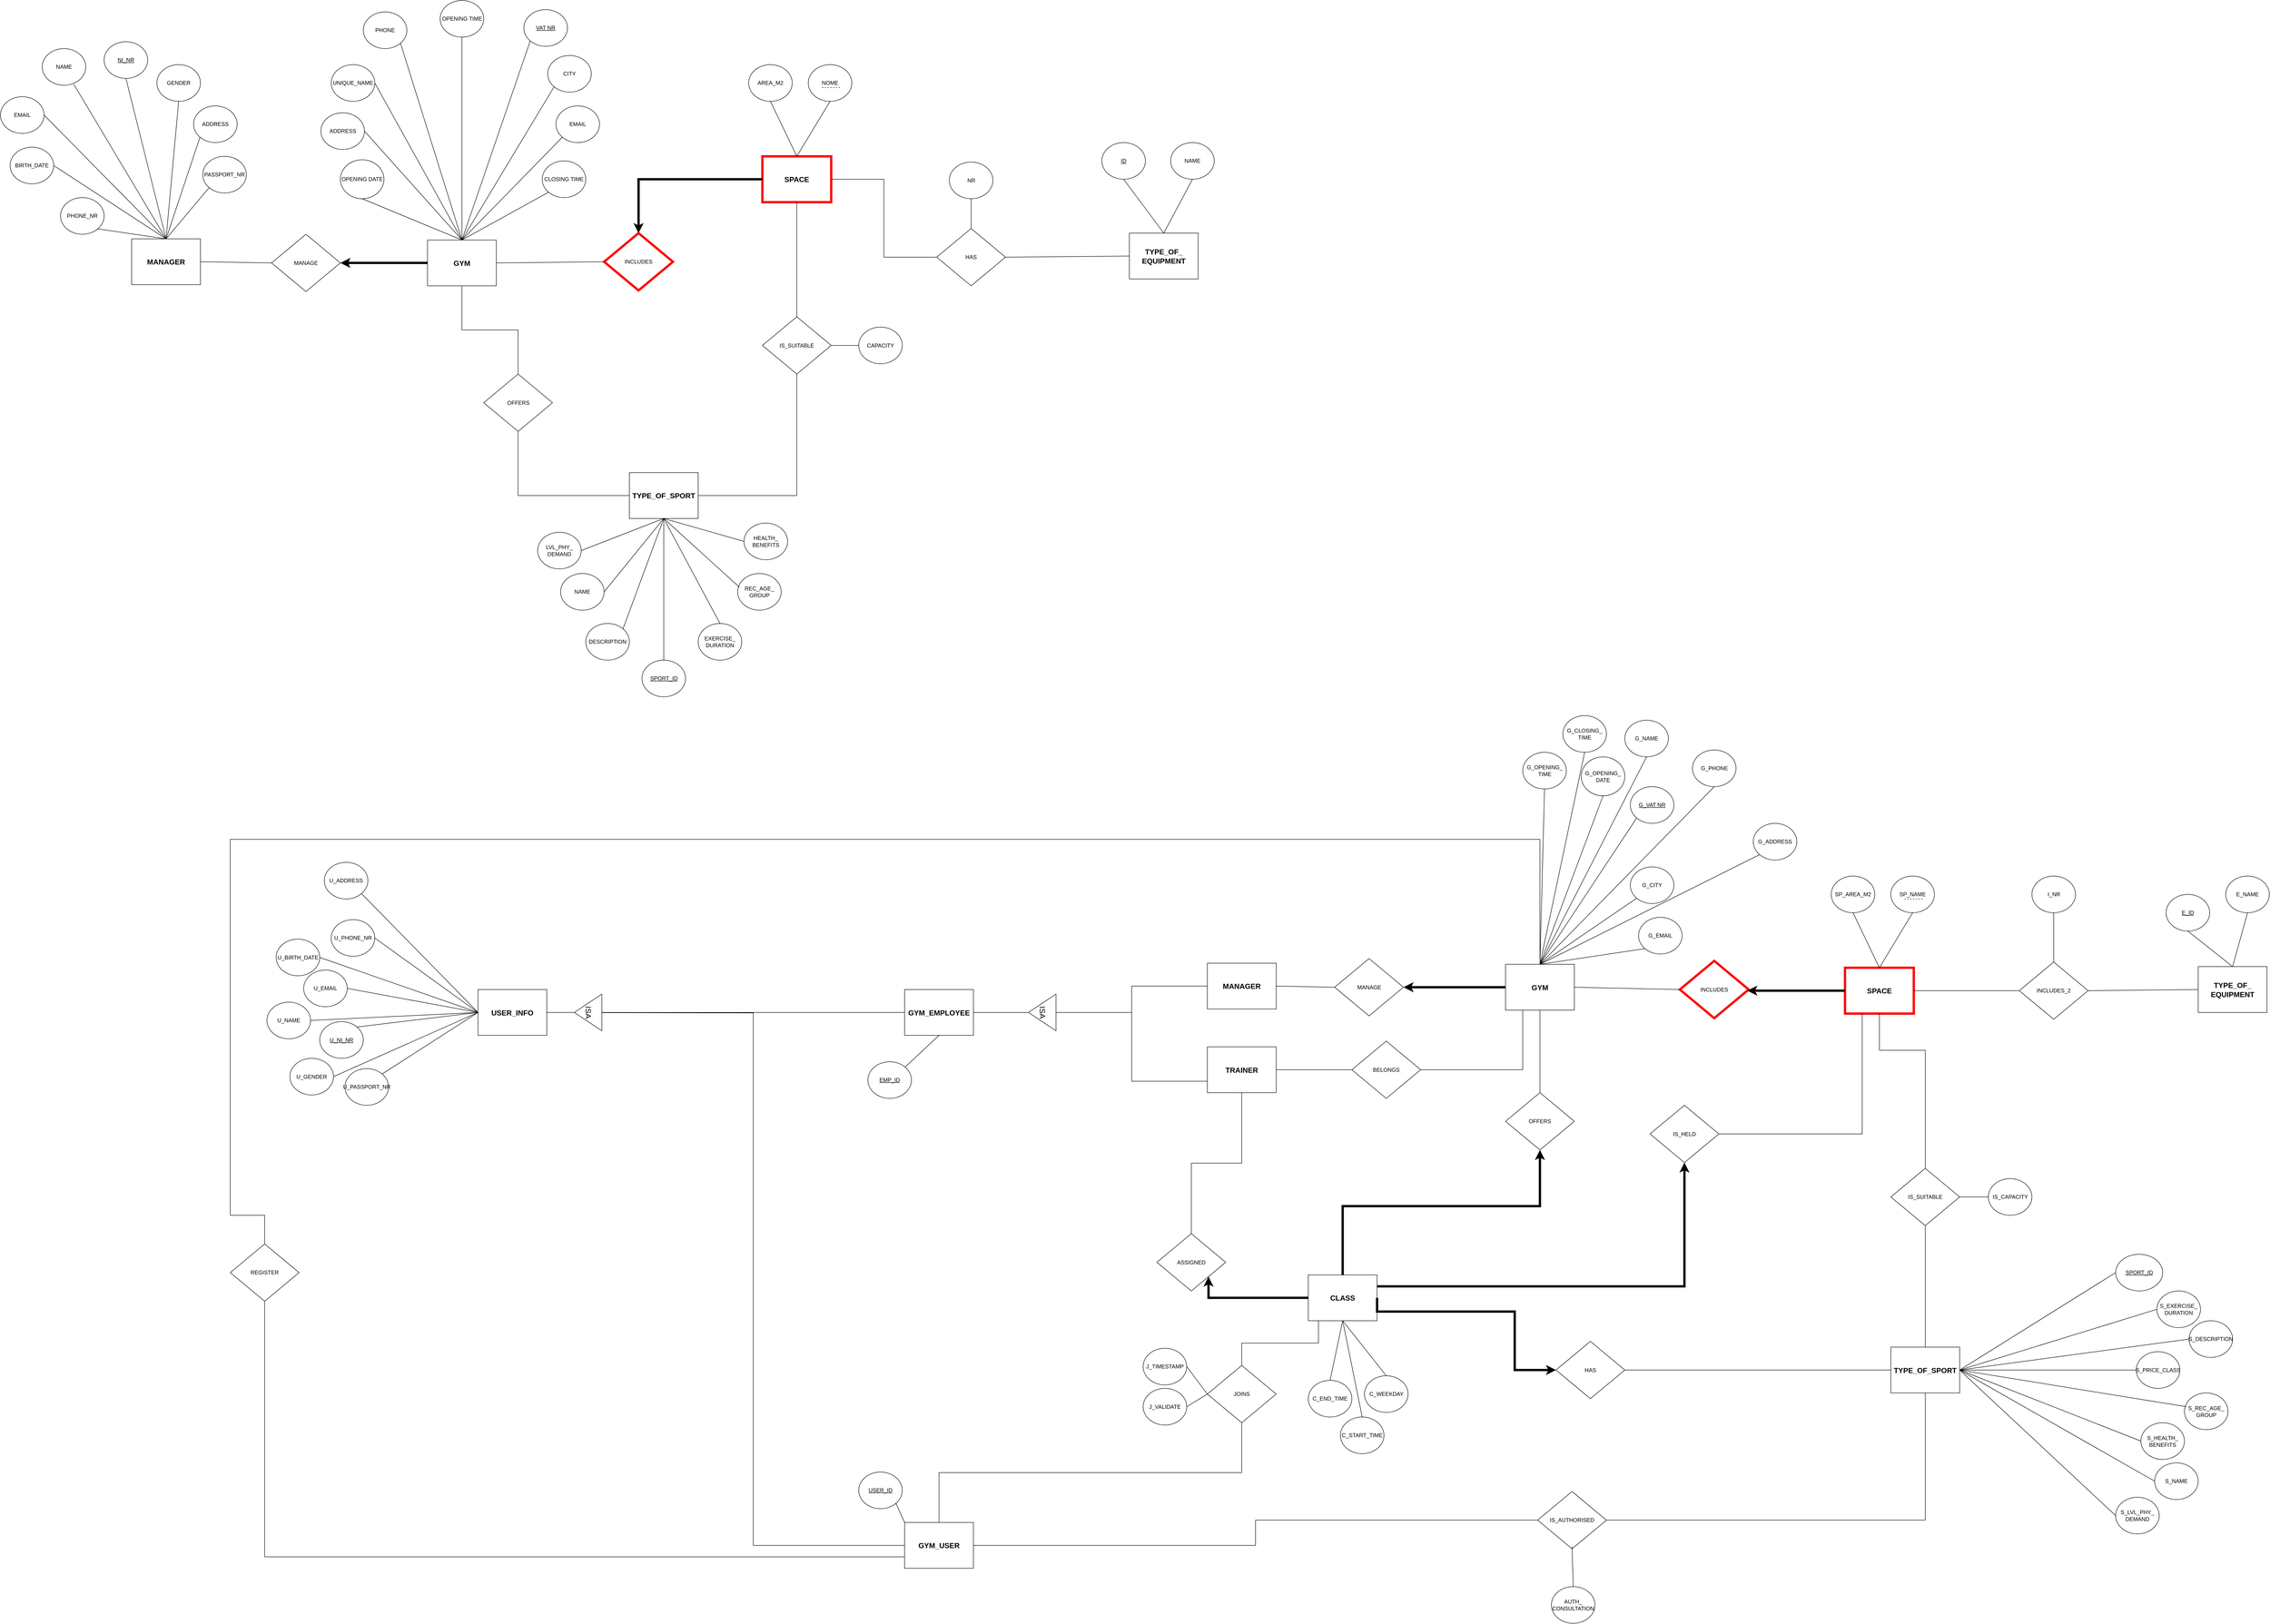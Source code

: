 <mxfile version="15.6.1" type="github">
  <diagram id="hdg2vdtkORWnQn_9mXNy" name="Page-1">
    <mxGraphModel dx="4964" dy="4043" grid="1" gridSize="10" guides="1" tooltips="1" connect="1" arrows="1" fold="1" page="1" pageScale="1" pageWidth="827" pageHeight="1169" math="0" shadow="0">
      <root>
        <mxCell id="0" />
        <mxCell id="1" parent="0" />
        <mxCell id="4TRkInArZm3En_-aM4AT-1" value="GYM" style="rounded=0;whiteSpace=wrap;html=1;hachureGap=4;pointerEvents=0;fontSize=16;fontStyle=1" parent="1" vertex="1">
          <mxGeometry x="470" y="332.5" width="150" height="100" as="geometry" />
        </mxCell>
        <mxCell id="4TRkInArZm3En_-aM4AT-2" value="MANAGE" style="rhombus;whiteSpace=wrap;html=1;hachureGap=4;pointerEvents=0;" parent="1" vertex="1">
          <mxGeometry x="130" y="320" width="150" height="125" as="geometry" />
        </mxCell>
        <mxCell id="4TRkInArZm3En_-aM4AT-4" value="" style="endArrow=none;html=1;sourcePerimeterSpacing=8;targetPerimeterSpacing=8;exitX=0;exitY=0.5;exitDx=0;exitDy=0;entryX=0.5;entryY=0;entryDx=0;entryDy=0;" parent="1" source="4TRkInArZm3En_-aM4AT-2" target="4TRkInArZm3En_-aM4AT-5" edge="1">
          <mxGeometry width="50" height="50" relative="1" as="geometry">
            <mxPoint x="370" y="220" as="sourcePoint" />
            <mxPoint x="260" y="220" as="targetPoint" />
          </mxGeometry>
        </mxCell>
        <mxCell id="4TRkInArZm3En_-aM4AT-5" value="MANAGER" style="rounded=0;whiteSpace=wrap;html=1;hachureGap=4;pointerEvents=0;direction=south;fontSize=16;fontStyle=1" parent="1" vertex="1">
          <mxGeometry x="-175" y="330" width="150" height="100" as="geometry" />
        </mxCell>
        <mxCell id="4TRkInArZm3En_-aM4AT-6" value="&lt;u&gt;NI_NR&lt;/u&gt;" style="ellipse;whiteSpace=wrap;html=1;hachureGap=4;pointerEvents=0;autosize=0;" parent="1" vertex="1">
          <mxGeometry x="-235" y="-100" width="95" height="80" as="geometry" />
        </mxCell>
        <mxCell id="4TRkInArZm3En_-aM4AT-10" value="PASSPORT_NR" style="ellipse;whiteSpace=wrap;html=1;hachureGap=4;pointerEvents=0;autosize=0;" parent="1" vertex="1">
          <mxGeometry x="-20" y="150" width="95" height="80" as="geometry" />
        </mxCell>
        <mxCell id="4TRkInArZm3En_-aM4AT-11" value="EMAIL" style="ellipse;whiteSpace=wrap;html=1;hachureGap=4;pointerEvents=0;autosize=0;" parent="1" vertex="1">
          <mxGeometry x="-461" y="20" width="95" height="80" as="geometry" />
        </mxCell>
        <mxCell id="4TRkInArZm3En_-aM4AT-13" value="NAME" style="ellipse;whiteSpace=wrap;html=1;hachureGap=4;pointerEvents=0;autosize=0;" parent="1" vertex="1">
          <mxGeometry x="-370" y="-85" width="95" height="80" as="geometry" />
        </mxCell>
        <mxCell id="4TRkInArZm3En_-aM4AT-17" value="GENDER" style="ellipse;whiteSpace=wrap;html=1;hachureGap=4;pointerEvents=0;autosize=0;" parent="1" vertex="1">
          <mxGeometry x="-120" y="-50" width="95" height="80" as="geometry" />
        </mxCell>
        <mxCell id="4TRkInArZm3En_-aM4AT-19" value="ADDRESS" style="ellipse;whiteSpace=wrap;html=1;hachureGap=4;pointerEvents=0;autosize=0;" parent="1" vertex="1">
          <mxGeometry x="-40" y="40" width="95" height="80" as="geometry" />
        </mxCell>
        <mxCell id="4TRkInArZm3En_-aM4AT-23" value="PHONE_NR" style="ellipse;whiteSpace=wrap;html=1;hachureGap=4;pointerEvents=0;autosize=0;" parent="1" vertex="1">
          <mxGeometry x="-330" y="240" width="95" height="80" as="geometry" />
        </mxCell>
        <mxCell id="4TRkInArZm3En_-aM4AT-26" value="ADDRESS" style="ellipse;whiteSpace=wrap;html=1;hachureGap=4;pointerEvents=0;" parent="1" vertex="1">
          <mxGeometry x="237.5" y="55" width="95" height="80" as="geometry" />
        </mxCell>
        <mxCell id="4TRkInArZm3En_-aM4AT-29" value="&lt;u&gt;VAT NR&lt;/u&gt;" style="ellipse;whiteSpace=wrap;html=1;hachureGap=4;pointerEvents=0;" parent="1" vertex="1">
          <mxGeometry x="680" y="-170" width="95" height="80" as="geometry" />
        </mxCell>
        <mxCell id="4TRkInArZm3En_-aM4AT-30" value="UNIQUE_NAME" style="ellipse;whiteSpace=wrap;html=1;hachureGap=4;pointerEvents=0;" parent="1" vertex="1">
          <mxGeometry x="260" y="-50" width="95" height="80" as="geometry" />
        </mxCell>
        <mxCell id="4TRkInArZm3En_-aM4AT-31" value="OPENING DATE" style="ellipse;whiteSpace=wrap;html=1;hachureGap=4;pointerEvents=0;" parent="1" vertex="1">
          <mxGeometry x="280" y="157.5" width="95" height="85" as="geometry" />
        </mxCell>
        <mxCell id="4TRkInArZm3En_-aM4AT-32" value="PHONE" style="ellipse;whiteSpace=wrap;html=1;hachureGap=4;pointerEvents=0;" parent="1" vertex="1">
          <mxGeometry x="330" y="-165" width="95" height="80" as="geometry" />
        </mxCell>
        <mxCell id="4TRkInArZm3En_-aM4AT-33" value="EMAIL" style="ellipse;whiteSpace=wrap;html=1;hachureGap=4;pointerEvents=0;" parent="1" vertex="1">
          <mxGeometry x="750" y="40" width="95" height="80" as="geometry" />
        </mxCell>
        <mxCell id="4TRkInArZm3En_-aM4AT-34" value="OPENING TIME" style="ellipse;whiteSpace=wrap;html=1;hachureGap=4;pointerEvents=0;" parent="1" vertex="1">
          <mxGeometry x="497.5" y="-190" width="95" height="80" as="geometry" />
        </mxCell>
        <mxCell id="4TRkInArZm3En_-aM4AT-42" value="TYPE_OF_SPORT" style="rounded=0;whiteSpace=wrap;html=1;hachureGap=4;pointerEvents=0;fontSize=16;fontStyle=1" parent="1" vertex="1">
          <mxGeometry x="910" y="840" width="150" height="100" as="geometry" />
        </mxCell>
        <mxCell id="4TRkInArZm3En_-aM4AT-43" value="NAME" style="ellipse;whiteSpace=wrap;html=1;hachureGap=4;pointerEvents=0;" parent="1" vertex="1">
          <mxGeometry x="760" y="1060" width="95" height="80" as="geometry" />
        </mxCell>
        <mxCell id="4TRkInArZm3En_-aM4AT-44" value="DESCRIPTION" style="ellipse;whiteSpace=wrap;html=1;hachureGap=4;pointerEvents=0;" parent="1" vertex="1">
          <mxGeometry x="815" y="1169" width="95" height="80" as="geometry" />
        </mxCell>
        <mxCell id="4TRkInArZm3En_-aM4AT-45" value="HEALTH_ BENEFITS" style="ellipse;whiteSpace=wrap;html=1;hachureGap=4;pointerEvents=0;" parent="1" vertex="1">
          <mxGeometry x="1160" y="950" width="95" height="80" as="geometry" />
        </mxCell>
        <mxCell id="4TRkInArZm3En_-aM4AT-46" value="REC_AGE_ GROUP" style="ellipse;whiteSpace=wrap;html=1;hachureGap=4;pointerEvents=0;" parent="1" vertex="1">
          <mxGeometry x="1146" y="1060" width="95" height="80" as="geometry" />
        </mxCell>
        <mxCell id="4TRkInArZm3En_-aM4AT-47" value="EXERCISE_ DURATION" style="ellipse;whiteSpace=wrap;html=1;hachureGap=4;pointerEvents=0;" parent="1" vertex="1">
          <mxGeometry x="1060" y="1169" width="95" height="80" as="geometry" />
        </mxCell>
        <mxCell id="4TRkInArZm3En_-aM4AT-48" value="LVL_PHY_&lt;br&gt;DEMAND" style="ellipse;whiteSpace=wrap;html=1;hachureGap=4;pointerEvents=0;" parent="1" vertex="1">
          <mxGeometry x="710" y="970" width="95" height="80" as="geometry" />
        </mxCell>
        <mxCell id="TNOlmFblQoI8VBXt5ZoZ-1" value="CITY" style="ellipse;whiteSpace=wrap;html=1;" parent="1" vertex="1">
          <mxGeometry x="732" y="-70" width="95" height="80" as="geometry" />
        </mxCell>
        <mxCell id="TNOlmFblQoI8VBXt5ZoZ-7" value="SPACE" style="rounded=0;whiteSpace=wrap;html=1;strokeWidth=5;strokeColor=#FF0000;fontSize=16;fontStyle=1" parent="1" vertex="1">
          <mxGeometry x="1200" y="150" width="150" height="100" as="geometry" />
        </mxCell>
        <mxCell id="TNOlmFblQoI8VBXt5ZoZ-13" value="INCLUDES" style="rhombus;whiteSpace=wrap;html=1;strokeWidth=5;strokeColor=#FF0000;" parent="1" vertex="1">
          <mxGeometry x="855" y="317.5" width="150" height="125" as="geometry" />
        </mxCell>
        <mxCell id="TNOlmFblQoI8VBXt5ZoZ-29" value="" style="endArrow=none;html=1;fillColor=#000000;exitX=0.5;exitY=0;exitDx=0;exitDy=0;entryX=0.5;entryY=1;entryDx=0;entryDy=0;" parent="1" source="TNOlmFblQoI8VBXt5ZoZ-30" target="TNOlmFblQoI8VBXt5ZoZ-7" edge="1">
          <mxGeometry width="50" height="50" relative="1" as="geometry">
            <mxPoint x="1070" y="590" as="sourcePoint" />
            <mxPoint x="1060" y="320" as="targetPoint" />
          </mxGeometry>
        </mxCell>
        <mxCell id="TNOlmFblQoI8VBXt5ZoZ-56" value="TYPE_OF_&lt;br&gt;EQUIPMENT" style="rounded=0;whiteSpace=wrap;html=1;fontSize=16;fontStyle=1" parent="1" vertex="1">
          <mxGeometry x="2000" y="317.5" width="150" height="100" as="geometry" />
        </mxCell>
        <mxCell id="TNOlmFblQoI8VBXt5ZoZ-57" value="HAS" style="rhombus;whiteSpace=wrap;html=1;" parent="1" vertex="1">
          <mxGeometry x="1580" y="307.5" width="150" height="125" as="geometry" />
        </mxCell>
        <mxCell id="TNOlmFblQoI8VBXt5ZoZ-59" value="" style="endArrow=none;html=1;fillColor=#000000;exitX=1;exitY=0.5;exitDx=0;exitDy=0;entryX=0;entryY=0.5;entryDx=0;entryDy=0;" parent="1" source="TNOlmFblQoI8VBXt5ZoZ-57" target="TNOlmFblQoI8VBXt5ZoZ-56" edge="1">
          <mxGeometry width="50" height="50" relative="1" as="geometry">
            <mxPoint x="840" y="510" as="sourcePoint" />
            <mxPoint x="890" y="460" as="targetPoint" />
          </mxGeometry>
        </mxCell>
        <mxCell id="TNOlmFblQoI8VBXt5ZoZ-60" value="NAME" style="ellipse;whiteSpace=wrap;html=1;" parent="1" vertex="1">
          <mxGeometry x="2090" y="120" width="95" height="80" as="geometry" />
        </mxCell>
        <mxCell id="TNOlmFblQoI8VBXt5ZoZ-61" value="NR" style="ellipse;whiteSpace=wrap;html=1;" parent="1" vertex="1">
          <mxGeometry x="1607.5" y="162.5" width="95" height="80" as="geometry" />
        </mxCell>
        <mxCell id="TNOlmFblQoI8VBXt5ZoZ-64" value="" style="endArrow=none;html=1;fillColor=#000000;exitX=0.5;exitY=0;exitDx=0;exitDy=0;entryX=0.5;entryY=1;entryDx=0;entryDy=0;" parent="1" source="TNOlmFblQoI8VBXt5ZoZ-56" target="TNOlmFblQoI8VBXt5ZoZ-60" edge="1">
          <mxGeometry width="50" height="50" relative="1" as="geometry">
            <mxPoint x="930" y="510" as="sourcePoint" />
            <mxPoint x="2090" y="180" as="targetPoint" />
          </mxGeometry>
        </mxCell>
        <mxCell id="TNOlmFblQoI8VBXt5ZoZ-65" value="" style="endArrow=none;html=1;fillColor=#000000;" parent="1" source="TNOlmFblQoI8VBXt5ZoZ-57" target="TNOlmFblQoI8VBXt5ZoZ-61" edge="1">
          <mxGeometry width="50" height="50" relative="1" as="geometry">
            <mxPoint x="930" y="510" as="sourcePoint" />
            <mxPoint x="980" y="460" as="targetPoint" />
          </mxGeometry>
        </mxCell>
        <mxCell id="zpkmHXnzWcy7r22Rmnru-5" value="AREA_M2" style="ellipse;whiteSpace=wrap;html=1;" parent="1" vertex="1">
          <mxGeometry x="1170" y="-50" width="95" height="80" as="geometry" />
        </mxCell>
        <mxCell id="zpkmHXnzWcy7r22Rmnru-8" value="&lt;u&gt;ID&lt;/u&gt;" style="ellipse;whiteSpace=wrap;html=1;" parent="1" vertex="1">
          <mxGeometry x="1940" y="120" width="95" height="80" as="geometry" />
        </mxCell>
        <mxCell id="eBdyAH_MPgxRvwM_sHwe-4" value="" style="edgeStyle=segmentEdgeStyle;endArrow=classic;html=1;rounded=0;entryX=1;entryY=0.5;entryDx=0;entryDy=0;exitX=0;exitY=0.5;exitDx=0;exitDy=0;strokeColor=#000000;strokeWidth=5;startArrow=none;" parent="1" source="4TRkInArZm3En_-aM4AT-1" target="4TRkInArZm3En_-aM4AT-2" edge="1">
          <mxGeometry width="50" height="50" relative="1" as="geometry">
            <mxPoint x="550" y="219.41" as="sourcePoint" />
            <mxPoint x="440" y="219.41" as="targetPoint" />
            <Array as="points" />
          </mxGeometry>
        </mxCell>
        <mxCell id="eBdyAH_MPgxRvwM_sHwe-5" value="&lt;u&gt;SPORT_ID&lt;/u&gt;" style="ellipse;whiteSpace=wrap;html=1;hachureGap=4;pointerEvents=0;" parent="1" vertex="1">
          <mxGeometry x="937.5" y="1249" width="95" height="80" as="geometry" />
        </mxCell>
        <mxCell id="ZJh7k_RnWvVlNWQJP8Ni-7" value="CAPACITY" style="ellipse;whiteSpace=wrap;html=1;hachureGap=4;pointerEvents=0;" parent="1" vertex="1">
          <mxGeometry x="1410" y="522.5" width="95" height="80" as="geometry" />
        </mxCell>
        <mxCell id="ZJh7k_RnWvVlNWQJP8Ni-8" value="" style="endArrow=none;html=1;fillColor=#000000;exitX=1;exitY=0.5;exitDx=0;exitDy=0;entryX=0;entryY=0.5;entryDx=0;entryDy=0;" parent="1" source="TNOlmFblQoI8VBXt5ZoZ-30" target="ZJh7k_RnWvVlNWQJP8Ni-7" edge="1">
          <mxGeometry width="50" height="50" relative="1" as="geometry">
            <mxPoint x="1130" y="440" as="sourcePoint" />
            <mxPoint x="1130" y="260" as="targetPoint" />
          </mxGeometry>
        </mxCell>
        <mxCell id="ZJh7k_RnWvVlNWQJP8Ni-1" value="OFFERS" style="rhombus;whiteSpace=wrap;html=1;" parent="1" vertex="1">
          <mxGeometry x="592.5" y="625" width="150" height="125" as="geometry" />
        </mxCell>
        <mxCell id="TNOlmFblQoI8VBXt5ZoZ-30" value="IS_SUITABLE" style="rhombus;whiteSpace=wrap;html=1;" parent="1" vertex="1">
          <mxGeometry x="1200" y="500" width="150" height="125" as="geometry" />
        </mxCell>
        <mxCell id="ZJh7k_RnWvVlNWQJP8Ni-15" value="BIRTH_DATE" style="ellipse;whiteSpace=wrap;html=1;hachureGap=4;pointerEvents=0;autosize=0;" parent="1" vertex="1">
          <mxGeometry x="-440" y="130" width="95" height="80" as="geometry" />
        </mxCell>
        <mxCell id="ZJh7k_RnWvVlNWQJP8Ni-18" value="" style="endArrow=none;html=1;sourcePerimeterSpacing=8;targetPerimeterSpacing=8;entryX=0;entryY=1;entryDx=0;entryDy=0;exitX=0;exitY=0.5;exitDx=0;exitDy=0;" parent="1" source="4TRkInArZm3En_-aM4AT-5" target="4TRkInArZm3En_-aM4AT-10" edge="1">
          <mxGeometry width="50" height="50" relative="1" as="geometry">
            <mxPoint x="220" y="607.5" as="sourcePoint" />
            <mxPoint x="-15" y="390" as="targetPoint" />
          </mxGeometry>
        </mxCell>
        <mxCell id="ZJh7k_RnWvVlNWQJP8Ni-19" value="" style="endArrow=none;html=1;sourcePerimeterSpacing=8;targetPerimeterSpacing=8;entryX=1;entryY=1;entryDx=0;entryDy=0;exitX=0;exitY=0.5;exitDx=0;exitDy=0;" parent="1" source="4TRkInArZm3En_-aM4AT-5" target="4TRkInArZm3En_-aM4AT-23" edge="1">
          <mxGeometry width="50" height="50" relative="1" as="geometry">
            <mxPoint x="-65.531" y="332" as="sourcePoint" />
            <mxPoint x="-22.5" y="230" as="targetPoint" />
          </mxGeometry>
        </mxCell>
        <mxCell id="ZJh7k_RnWvVlNWQJP8Ni-20" value="" style="endArrow=none;html=1;sourcePerimeterSpacing=8;targetPerimeterSpacing=8;entryX=1;entryY=0.5;entryDx=0;entryDy=0;exitX=0;exitY=0.5;exitDx=0;exitDy=0;" parent="1" source="4TRkInArZm3En_-aM4AT-5" target="ZJh7k_RnWvVlNWQJP8Ni-15" edge="1">
          <mxGeometry width="50" height="50" relative="1" as="geometry">
            <mxPoint x="-55.531" y="342" as="sourcePoint" />
            <mxPoint x="-12.5" y="240" as="targetPoint" />
          </mxGeometry>
        </mxCell>
        <mxCell id="ZJh7k_RnWvVlNWQJP8Ni-21" value="" style="endArrow=none;html=1;sourcePerimeterSpacing=8;targetPerimeterSpacing=8;entryX=1;entryY=0.5;entryDx=0;entryDy=0;exitX=0;exitY=0.5;exitDx=0;exitDy=0;" parent="1" source="4TRkInArZm3En_-aM4AT-5" target="4TRkInArZm3En_-aM4AT-11" edge="1">
          <mxGeometry width="50" height="50" relative="1" as="geometry">
            <mxPoint x="-45.531" y="352" as="sourcePoint" />
            <mxPoint x="-2.5" y="250" as="targetPoint" />
          </mxGeometry>
        </mxCell>
        <mxCell id="ZJh7k_RnWvVlNWQJP8Ni-22" value="" style="endArrow=none;html=1;sourcePerimeterSpacing=8;targetPerimeterSpacing=8;entryX=0.728;entryY=0.98;entryDx=0;entryDy=0;entryPerimeter=0;exitX=0;exitY=0.5;exitDx=0;exitDy=0;" parent="1" source="4TRkInArZm3En_-aM4AT-5" target="4TRkInArZm3En_-aM4AT-13" edge="1">
          <mxGeometry width="50" height="50" relative="1" as="geometry">
            <mxPoint x="-100" y="340" as="sourcePoint" />
            <mxPoint x="7.5" y="260" as="targetPoint" />
          </mxGeometry>
        </mxCell>
        <mxCell id="ZJh7k_RnWvVlNWQJP8Ni-23" value="" style="endArrow=none;html=1;sourcePerimeterSpacing=8;targetPerimeterSpacing=8;entryX=0.5;entryY=1;entryDx=0;entryDy=0;exitX=0;exitY=0.5;exitDx=0;exitDy=0;" parent="1" source="4TRkInArZm3En_-aM4AT-5" target="4TRkInArZm3En_-aM4AT-6" edge="1">
          <mxGeometry width="50" height="50" relative="1" as="geometry">
            <mxPoint x="-25.531" y="372" as="sourcePoint" />
            <mxPoint x="17.5" y="270" as="targetPoint" />
          </mxGeometry>
        </mxCell>
        <mxCell id="ZJh7k_RnWvVlNWQJP8Ni-24" value="" style="endArrow=none;html=1;sourcePerimeterSpacing=8;targetPerimeterSpacing=8;exitX=0;exitY=0.5;exitDx=0;exitDy=0;entryX=0.5;entryY=1;entryDx=0;entryDy=0;" parent="1" source="4TRkInArZm3En_-aM4AT-5" target="4TRkInArZm3En_-aM4AT-17" edge="1">
          <mxGeometry width="50" height="50" relative="1" as="geometry">
            <mxPoint x="-15.531" y="382" as="sourcePoint" />
            <mxPoint x="-76" y="50" as="targetPoint" />
          </mxGeometry>
        </mxCell>
        <mxCell id="ZJh7k_RnWvVlNWQJP8Ni-25" value="" style="endArrow=none;html=1;sourcePerimeterSpacing=8;targetPerimeterSpacing=8;entryX=0;entryY=1;entryDx=0;entryDy=0;exitX=0;exitY=0.5;exitDx=0;exitDy=0;" parent="1" source="4TRkInArZm3En_-aM4AT-5" target="4TRkInArZm3En_-aM4AT-19" edge="1">
          <mxGeometry width="50" height="50" relative="1" as="geometry">
            <mxPoint x="-5.531" y="392" as="sourcePoint" />
            <mxPoint x="37.5" y="290" as="targetPoint" />
          </mxGeometry>
        </mxCell>
        <mxCell id="TNOlmFblQoI8VBXt5ZoZ-3" value="CLOSING TIME" style="ellipse;whiteSpace=wrap;html=1;" parent="1" vertex="1">
          <mxGeometry x="720" y="160" width="95" height="80" as="geometry" />
        </mxCell>
        <mxCell id="ZJh7k_RnWvVlNWQJP8Ni-29" value="" style="endArrow=none;html=1;sourcePerimeterSpacing=8;targetPerimeterSpacing=8;entryX=0.5;entryY=1;entryDx=0;entryDy=0;exitX=0.5;exitY=0;exitDx=0;exitDy=0;" parent="1" source="4TRkInArZm3En_-aM4AT-1" target="4TRkInArZm3En_-aM4AT-31" edge="1">
          <mxGeometry width="50" height="50" relative="1" as="geometry">
            <mxPoint x="-90" y="340" as="sourcePoint" />
            <mxPoint x="4.039" y="228.391" as="targetPoint" />
          </mxGeometry>
        </mxCell>
        <mxCell id="ZJh7k_RnWvVlNWQJP8Ni-30" value="" style="endArrow=none;html=1;sourcePerimeterSpacing=8;targetPerimeterSpacing=8;entryX=1;entryY=0.5;entryDx=0;entryDy=0;exitX=0.5;exitY=0;exitDx=0;exitDy=0;" parent="1" source="4TRkInArZm3En_-aM4AT-1" target="4TRkInArZm3En_-aM4AT-26" edge="1">
          <mxGeometry width="50" height="50" relative="1" as="geometry">
            <mxPoint x="-80" y="350" as="sourcePoint" />
            <mxPoint x="14.039" y="238.391" as="targetPoint" />
          </mxGeometry>
        </mxCell>
        <mxCell id="ZJh7k_RnWvVlNWQJP8Ni-31" value="" style="endArrow=none;html=1;sourcePerimeterSpacing=8;targetPerimeterSpacing=8;entryX=1;entryY=0.5;entryDx=0;entryDy=0;exitX=0.5;exitY=0;exitDx=0;exitDy=0;" parent="1" source="4TRkInArZm3En_-aM4AT-1" target="4TRkInArZm3En_-aM4AT-30" edge="1">
          <mxGeometry width="50" height="50" relative="1" as="geometry">
            <mxPoint x="-70" y="360" as="sourcePoint" />
            <mxPoint x="24.039" y="248.391" as="targetPoint" />
          </mxGeometry>
        </mxCell>
        <mxCell id="ZJh7k_RnWvVlNWQJP8Ni-32" value="" style="endArrow=none;html=1;sourcePerimeterSpacing=8;targetPerimeterSpacing=8;entryX=1;entryY=1;entryDx=0;entryDy=0;exitX=0.5;exitY=0;exitDx=0;exitDy=0;" parent="1" source="4TRkInArZm3En_-aM4AT-1" target="4TRkInArZm3En_-aM4AT-32" edge="1">
          <mxGeometry width="50" height="50" relative="1" as="geometry">
            <mxPoint x="-60" y="370" as="sourcePoint" />
            <mxPoint x="34.039" y="258.391" as="targetPoint" />
          </mxGeometry>
        </mxCell>
        <mxCell id="ZJh7k_RnWvVlNWQJP8Ni-33" value="" style="endArrow=none;html=1;sourcePerimeterSpacing=8;targetPerimeterSpacing=8;entryX=0.5;entryY=1;entryDx=0;entryDy=0;exitX=0.5;exitY=0;exitDx=0;exitDy=0;" parent="1" source="4TRkInArZm3En_-aM4AT-1" target="4TRkInArZm3En_-aM4AT-34" edge="1">
          <mxGeometry width="50" height="50" relative="1" as="geometry">
            <mxPoint x="-50" y="380" as="sourcePoint" />
            <mxPoint x="44.039" y="268.391" as="targetPoint" />
          </mxGeometry>
        </mxCell>
        <mxCell id="ZJh7k_RnWvVlNWQJP8Ni-34" value="" style="endArrow=none;html=1;sourcePerimeterSpacing=8;targetPerimeterSpacing=8;entryX=0;entryY=1;entryDx=0;entryDy=0;exitX=0.5;exitY=0;exitDx=0;exitDy=0;" parent="1" source="4TRkInArZm3En_-aM4AT-1" target="4TRkInArZm3En_-aM4AT-29" edge="1">
          <mxGeometry width="50" height="50" relative="1" as="geometry">
            <mxPoint x="-40" y="390" as="sourcePoint" />
            <mxPoint x="54.039" y="278.391" as="targetPoint" />
          </mxGeometry>
        </mxCell>
        <mxCell id="ZJh7k_RnWvVlNWQJP8Ni-35" value="" style="endArrow=none;html=1;sourcePerimeterSpacing=8;targetPerimeterSpacing=8;entryX=0;entryY=1;entryDx=0;entryDy=0;exitX=0.5;exitY=0;exitDx=0;exitDy=0;" parent="1" source="4TRkInArZm3En_-aM4AT-1" target="TNOlmFblQoI8VBXt5ZoZ-1" edge="1">
          <mxGeometry width="50" height="50" relative="1" as="geometry">
            <mxPoint x="-30" y="400" as="sourcePoint" />
            <mxPoint x="64.039" y="288.391" as="targetPoint" />
          </mxGeometry>
        </mxCell>
        <mxCell id="ZJh7k_RnWvVlNWQJP8Ni-36" value="" style="endArrow=none;html=1;sourcePerimeterSpacing=8;targetPerimeterSpacing=8;entryX=0;entryY=1;entryDx=0;entryDy=0;exitX=0.5;exitY=0;exitDx=0;exitDy=0;" parent="1" source="4TRkInArZm3En_-aM4AT-1" target="4TRkInArZm3En_-aM4AT-33" edge="1">
          <mxGeometry width="50" height="50" relative="1" as="geometry">
            <mxPoint x="-20" y="410" as="sourcePoint" />
            <mxPoint x="74.039" y="298.391" as="targetPoint" />
          </mxGeometry>
        </mxCell>
        <mxCell id="ZJh7k_RnWvVlNWQJP8Ni-37" value="" style="endArrow=none;html=1;sourcePerimeterSpacing=8;targetPerimeterSpacing=8;entryX=0;entryY=1;entryDx=0;entryDy=0;exitX=0.5;exitY=0;exitDx=0;exitDy=0;" parent="1" source="4TRkInArZm3En_-aM4AT-1" target="TNOlmFblQoI8VBXt5ZoZ-3" edge="1">
          <mxGeometry width="50" height="50" relative="1" as="geometry">
            <mxPoint x="-10" y="420" as="sourcePoint" />
            <mxPoint x="84.039" y="308.391" as="targetPoint" />
          </mxGeometry>
        </mxCell>
        <mxCell id="ZJh7k_RnWvVlNWQJP8Ni-38" value="" style="endArrow=none;html=1;rounded=0;fontSize=16;fontColor=#FF0000;edgeStyle=orthogonalEdgeStyle;entryX=0.5;entryY=0;entryDx=0;entryDy=0;" parent="1" source="4TRkInArZm3En_-aM4AT-1" target="ZJh7k_RnWvVlNWQJP8Ni-1" edge="1">
          <mxGeometry width="50" height="50" relative="1" as="geometry">
            <mxPoint x="610" y="290" as="sourcePoint" />
            <mxPoint x="660" y="240" as="targetPoint" />
          </mxGeometry>
        </mxCell>
        <mxCell id="ZJh7k_RnWvVlNWQJP8Ni-39" value="" style="endArrow=none;html=1;sourcePerimeterSpacing=8;targetPerimeterSpacing=8;entryX=0;entryY=0.5;entryDx=0;entryDy=0;exitX=1;exitY=0.5;exitDx=0;exitDy=0;" parent="1" source="4TRkInArZm3En_-aM4AT-1" target="TNOlmFblQoI8VBXt5ZoZ-13" edge="1">
          <mxGeometry width="50" height="50" relative="1" as="geometry">
            <mxPoint y="430" as="sourcePoint" />
            <mxPoint x="94.039" y="318.391" as="targetPoint" />
          </mxGeometry>
        </mxCell>
        <mxCell id="ZJh7k_RnWvVlNWQJP8Ni-41" value="" style="edgeStyle=segmentEdgeStyle;endArrow=classic;html=1;rounded=0;exitX=0;exitY=0.5;exitDx=0;exitDy=0;strokeColor=#000000;strokeWidth=5;startArrow=none;" parent="1" source="TNOlmFblQoI8VBXt5ZoZ-7" target="TNOlmFblQoI8VBXt5ZoZ-13" edge="1">
          <mxGeometry width="50" height="50" relative="1" as="geometry">
            <mxPoint x="1220" y="381.79" as="sourcePoint" />
            <mxPoint x="1030" y="381.79" as="targetPoint" />
            <Array as="points" />
          </mxGeometry>
        </mxCell>
        <mxCell id="ZJh7k_RnWvVlNWQJP8Ni-43" value="" style="endArrow=none;html=1;sourcePerimeterSpacing=8;targetPerimeterSpacing=8;entryX=0.5;entryY=1;entryDx=0;entryDy=0;exitX=0.5;exitY=0;exitDx=0;exitDy=0;" parent="1" source="TNOlmFblQoI8VBXt5ZoZ-7" target="zpkmHXnzWcy7r22Rmnru-5" edge="1">
          <mxGeometry width="50" height="50" relative="1" as="geometry">
            <mxPoint x="555" y="342.5" as="sourcePoint" />
            <mxPoint x="342.5" y="105" as="targetPoint" />
          </mxGeometry>
        </mxCell>
        <mxCell id="ZJh7k_RnWvVlNWQJP8Ni-44" value="" style="endArrow=none;html=1;sourcePerimeterSpacing=8;targetPerimeterSpacing=8;entryX=0.5;entryY=1;entryDx=0;entryDy=0;exitX=0.5;exitY=0;exitDx=0;exitDy=0;" parent="1" source="TNOlmFblQoI8VBXt5ZoZ-7" target="GAJ-hxF9hq5HiU7WZVeW-1" edge="1">
          <mxGeometry width="50" height="50" relative="1" as="geometry">
            <mxPoint x="1285" y="160" as="sourcePoint" />
            <mxPoint x="1340" y="30.0" as="targetPoint" />
          </mxGeometry>
        </mxCell>
        <mxCell id="ZJh7k_RnWvVlNWQJP8Ni-45" value="" style="endArrow=none;html=1;rounded=0;fontSize=16;fontColor=#FF0000;edgeStyle=orthogonalEdgeStyle;exitX=1;exitY=0.5;exitDx=0;exitDy=0;entryX=0;entryY=0.5;entryDx=0;entryDy=0;" parent="1" source="TNOlmFblQoI8VBXt5ZoZ-7" target="TNOlmFblQoI8VBXt5ZoZ-57" edge="1">
          <mxGeometry width="50" height="50" relative="1" as="geometry">
            <mxPoint x="1400" y="290" as="sourcePoint" />
            <mxPoint x="1630" y="320" as="targetPoint" />
          </mxGeometry>
        </mxCell>
        <mxCell id="ZJh7k_RnWvVlNWQJP8Ni-46" value="" style="endArrow=none;html=1;fillColor=#000000;exitX=0.5;exitY=0;exitDx=0;exitDy=0;entryX=0.5;entryY=1;entryDx=0;entryDy=0;" parent="1" source="TNOlmFblQoI8VBXt5ZoZ-56" target="zpkmHXnzWcy7r22Rmnru-8" edge="1">
          <mxGeometry width="50" height="50" relative="1" as="geometry">
            <mxPoint x="2098.95" y="325.6" as="sourcePoint" />
            <mxPoint x="2091.999" y="199.978" as="targetPoint" />
          </mxGeometry>
        </mxCell>
        <mxCell id="ZJh7k_RnWvVlNWQJP8Ni-51" value="" style="endArrow=none;html=1;fillColor=#000000;exitX=1;exitY=0.5;exitDx=0;exitDy=0;entryX=0.5;entryY=1;entryDx=0;entryDy=0;" parent="1" source="4TRkInArZm3En_-aM4AT-48" target="4TRkInArZm3En_-aM4AT-42" edge="1">
          <mxGeometry width="50" height="50" relative="1" as="geometry">
            <mxPoint x="1360" y="572.5" as="sourcePoint" />
            <mxPoint x="1420" y="572.5" as="targetPoint" />
          </mxGeometry>
        </mxCell>
        <mxCell id="ZJh7k_RnWvVlNWQJP8Ni-52" value="" style="endArrow=none;html=1;fillColor=#000000;exitX=1;exitY=0.5;exitDx=0;exitDy=0;entryX=0.5;entryY=1;entryDx=0;entryDy=0;" parent="1" source="4TRkInArZm3En_-aM4AT-43" target="4TRkInArZm3En_-aM4AT-42" edge="1">
          <mxGeometry width="50" height="50" relative="1" as="geometry">
            <mxPoint x="805" y="1000" as="sourcePoint" />
            <mxPoint x="995" y="950" as="targetPoint" />
          </mxGeometry>
        </mxCell>
        <mxCell id="ZJh7k_RnWvVlNWQJP8Ni-53" value="" style="endArrow=none;html=1;fillColor=#000000;exitX=1;exitY=0;exitDx=0;exitDy=0;entryX=0.5;entryY=1;entryDx=0;entryDy=0;" parent="1" source="4TRkInArZm3En_-aM4AT-44" target="4TRkInArZm3En_-aM4AT-42" edge="1">
          <mxGeometry width="50" height="50" relative="1" as="geometry">
            <mxPoint x="815" y="1010" as="sourcePoint" />
            <mxPoint x="980" y="940" as="targetPoint" />
          </mxGeometry>
        </mxCell>
        <mxCell id="ZJh7k_RnWvVlNWQJP8Ni-54" value="" style="endArrow=none;html=1;fillColor=#000000;exitX=0.5;exitY=0;exitDx=0;exitDy=0;entryX=0.5;entryY=1;entryDx=0;entryDy=0;" parent="1" source="eBdyAH_MPgxRvwM_sHwe-5" target="4TRkInArZm3En_-aM4AT-42" edge="1">
          <mxGeometry width="50" height="50" relative="1" as="geometry">
            <mxPoint x="825" y="1020" as="sourcePoint" />
            <mxPoint x="1015" y="970" as="targetPoint" />
          </mxGeometry>
        </mxCell>
        <mxCell id="ZJh7k_RnWvVlNWQJP8Ni-55" value="" style="endArrow=none;html=1;fillColor=#000000;exitX=0.5;exitY=0;exitDx=0;exitDy=0;entryX=0.5;entryY=1;entryDx=0;entryDy=0;" parent="1" source="4TRkInArZm3En_-aM4AT-47" target="4TRkInArZm3En_-aM4AT-42" edge="1">
          <mxGeometry width="50" height="50" relative="1" as="geometry">
            <mxPoint x="835" y="1030" as="sourcePoint" />
            <mxPoint x="980" y="940" as="targetPoint" />
          </mxGeometry>
        </mxCell>
        <mxCell id="ZJh7k_RnWvVlNWQJP8Ni-56" value="" style="endArrow=none;html=1;fillColor=#000000;exitX=0.042;exitY=0.375;exitDx=0;exitDy=0;entryX=0.5;entryY=1;entryDx=0;entryDy=0;exitPerimeter=0;" parent="1" source="4TRkInArZm3En_-aM4AT-46" target="4TRkInArZm3En_-aM4AT-42" edge="1">
          <mxGeometry width="50" height="50" relative="1" as="geometry">
            <mxPoint x="845" y="1040" as="sourcePoint" />
            <mxPoint x="1035" y="990" as="targetPoint" />
          </mxGeometry>
        </mxCell>
        <mxCell id="ZJh7k_RnWvVlNWQJP8Ni-57" value="" style="endArrow=none;html=1;fillColor=#000000;exitX=0;exitY=0.5;exitDx=0;exitDy=0;entryX=0.5;entryY=1;entryDx=0;entryDy=0;" parent="1" source="4TRkInArZm3En_-aM4AT-45" target="4TRkInArZm3En_-aM4AT-42" edge="1">
          <mxGeometry width="50" height="50" relative="1" as="geometry">
            <mxPoint x="855" y="1050" as="sourcePoint" />
            <mxPoint x="1045" y="1000" as="targetPoint" />
          </mxGeometry>
        </mxCell>
        <mxCell id="ZJh7k_RnWvVlNWQJP8Ni-58" value="" style="endArrow=none;html=1;rounded=0;fontSize=16;fontColor=#FF0000;edgeStyle=orthogonalEdgeStyle;exitX=0.5;exitY=1;exitDx=0;exitDy=0;entryX=0;entryY=0.5;entryDx=0;entryDy=0;" parent="1" source="ZJh7k_RnWvVlNWQJP8Ni-1" target="4TRkInArZm3En_-aM4AT-42" edge="1">
          <mxGeometry width="50" height="50" relative="1" as="geometry">
            <mxPoint x="960" y="680" as="sourcePoint" />
            <mxPoint x="1010" y="630" as="targetPoint" />
          </mxGeometry>
        </mxCell>
        <mxCell id="ZJh7k_RnWvVlNWQJP8Ni-60" value="" style="endArrow=none;html=1;rounded=0;fontSize=16;fontColor=#FF0000;edgeStyle=orthogonalEdgeStyle;entryX=0.5;entryY=1;entryDx=0;entryDy=0;" parent="1" source="4TRkInArZm3En_-aM4AT-42" target="TNOlmFblQoI8VBXt5ZoZ-30" edge="1">
          <mxGeometry width="50" height="50" relative="1" as="geometry">
            <mxPoint x="677.5" y="805" as="sourcePoint" />
            <mxPoint x="920" y="900" as="targetPoint" />
          </mxGeometry>
        </mxCell>
        <mxCell id="GAJ-hxF9hq5HiU7WZVeW-1" value="NOME" style="ellipse;whiteSpace=wrap;html=1;" parent="1" vertex="1">
          <mxGeometry x="1300" y="-50" width="95" height="80" as="geometry" />
        </mxCell>
        <mxCell id="GAJ-hxF9hq5HiU7WZVeW-2" value="" style="endArrow=none;dashed=1;html=1;rounded=0;" parent="1" edge="1">
          <mxGeometry width="50" height="50" relative="1" as="geometry">
            <mxPoint x="1330" as="sourcePoint" />
            <mxPoint x="1370" as="targetPoint" />
          </mxGeometry>
        </mxCell>
        <mxCell id="ELLihnxoQ8adyAjnHtkB-1" value="GYM" style="rounded=0;whiteSpace=wrap;html=1;hachureGap=4;pointerEvents=0;fontSize=16;fontStyle=1" vertex="1" parent="1">
          <mxGeometry x="2820" y="1912.5" width="150" height="100" as="geometry" />
        </mxCell>
        <mxCell id="ELLihnxoQ8adyAjnHtkB-2" value="MANAGE" style="rhombus;whiteSpace=wrap;html=1;hachureGap=4;pointerEvents=0;" vertex="1" parent="1">
          <mxGeometry x="2447.5" y="1900" width="150" height="125" as="geometry" />
        </mxCell>
        <mxCell id="ELLihnxoQ8adyAjnHtkB-3" value="" style="endArrow=none;html=1;sourcePerimeterSpacing=8;targetPerimeterSpacing=8;exitX=0;exitY=0.5;exitDx=0;exitDy=0;entryX=0.5;entryY=0;entryDx=0;entryDy=0;" edge="1" parent="1" source="ELLihnxoQ8adyAjnHtkB-2" target="ELLihnxoQ8adyAjnHtkB-4">
          <mxGeometry width="50" height="50" relative="1" as="geometry">
            <mxPoint x="2730" y="1990" as="sourcePoint" />
            <mxPoint x="2620" y="1990" as="targetPoint" />
          </mxGeometry>
        </mxCell>
        <mxCell id="ELLihnxoQ8adyAjnHtkB-4" value="MANAGER" style="rounded=0;whiteSpace=wrap;html=1;hachureGap=4;pointerEvents=0;direction=south;fontSize=16;fontStyle=1" vertex="1" parent="1">
          <mxGeometry x="2170" y="1910" width="150" height="100" as="geometry" />
        </mxCell>
        <mxCell id="ELLihnxoQ8adyAjnHtkB-5" value="&lt;u&gt;U_NI_NR&lt;/u&gt;" style="ellipse;whiteSpace=wrap;html=1;hachureGap=4;pointerEvents=0;autosize=0;" vertex="1" parent="1">
          <mxGeometry x="235" y="2037.5" width="95" height="80" as="geometry" />
        </mxCell>
        <mxCell id="ELLihnxoQ8adyAjnHtkB-6" value="U_PASSPORT_NR" style="ellipse;whiteSpace=wrap;html=1;hachureGap=4;pointerEvents=0;autosize=0;" vertex="1" parent="1">
          <mxGeometry x="290" y="2140" width="95" height="80" as="geometry" />
        </mxCell>
        <mxCell id="ELLihnxoQ8adyAjnHtkB-7" value="U_EMAIL" style="ellipse;whiteSpace=wrap;html=1;hachureGap=4;pointerEvents=0;autosize=0;" vertex="1" parent="1">
          <mxGeometry x="200" y="1925" width="95" height="80" as="geometry" />
        </mxCell>
        <mxCell id="ELLihnxoQ8adyAjnHtkB-8" value="U_NAME" style="ellipse;whiteSpace=wrap;html=1;hachureGap=4;pointerEvents=0;autosize=0;" vertex="1" parent="1">
          <mxGeometry x="120" y="1995" width="95" height="80" as="geometry" />
        </mxCell>
        <mxCell id="ELLihnxoQ8adyAjnHtkB-9" value="U_GENDER" style="ellipse;whiteSpace=wrap;html=1;hachureGap=4;pointerEvents=0;autosize=0;" vertex="1" parent="1">
          <mxGeometry x="170" y="2117.5" width="95" height="80" as="geometry" />
        </mxCell>
        <mxCell id="ELLihnxoQ8adyAjnHtkB-10" value="U_ADDRESS" style="ellipse;whiteSpace=wrap;html=1;hachureGap=4;pointerEvents=0;autosize=0;" vertex="1" parent="1">
          <mxGeometry x="245" y="1690" width="95" height="80" as="geometry" />
        </mxCell>
        <mxCell id="ELLihnxoQ8adyAjnHtkB-11" value="U_PHONE_NR" style="ellipse;whiteSpace=wrap;html=1;hachureGap=4;pointerEvents=0;autosize=0;" vertex="1" parent="1">
          <mxGeometry x="260" y="1815" width="95" height="80" as="geometry" />
        </mxCell>
        <mxCell id="ELLihnxoQ8adyAjnHtkB-12" value="G_ADDRESS" style="ellipse;whiteSpace=wrap;html=1;hachureGap=4;pointerEvents=0;" vertex="1" parent="1">
          <mxGeometry x="3360" y="1605" width="95" height="80" as="geometry" />
        </mxCell>
        <mxCell id="ELLihnxoQ8adyAjnHtkB-13" value="&lt;u&gt;G_VAT NR&lt;/u&gt;" style="ellipse;whiteSpace=wrap;html=1;hachureGap=4;pointerEvents=0;" vertex="1" parent="1">
          <mxGeometry x="3092" y="1525" width="95" height="80" as="geometry" />
        </mxCell>
        <mxCell id="ELLihnxoQ8adyAjnHtkB-14" value="G_NAME" style="ellipse;whiteSpace=wrap;html=1;hachureGap=4;pointerEvents=0;" vertex="1" parent="1">
          <mxGeometry x="3080" y="1380" width="95" height="80" as="geometry" />
        </mxCell>
        <mxCell id="ELLihnxoQ8adyAjnHtkB-15" value="G_OPENING_&lt;br&gt;DATE" style="ellipse;whiteSpace=wrap;html=1;hachureGap=4;pointerEvents=0;" vertex="1" parent="1">
          <mxGeometry x="2985" y="1460" width="95" height="85" as="geometry" />
        </mxCell>
        <mxCell id="ELLihnxoQ8adyAjnHtkB-16" value="G_PHONE" style="ellipse;whiteSpace=wrap;html=1;hachureGap=4;pointerEvents=0;" vertex="1" parent="1">
          <mxGeometry x="3227.5" y="1445" width="95" height="80" as="geometry" />
        </mxCell>
        <mxCell id="ELLihnxoQ8adyAjnHtkB-17" value="G_EMAIL" style="ellipse;whiteSpace=wrap;html=1;hachureGap=4;pointerEvents=0;" vertex="1" parent="1">
          <mxGeometry x="3110" y="1810" width="95" height="80" as="geometry" />
        </mxCell>
        <mxCell id="ELLihnxoQ8adyAjnHtkB-18" value="G_OPENING_&lt;br&gt;TIME" style="ellipse;whiteSpace=wrap;html=1;hachureGap=4;pointerEvents=0;" vertex="1" parent="1">
          <mxGeometry x="2857.5" y="1450" width="95" height="80" as="geometry" />
        </mxCell>
        <mxCell id="ELLihnxoQ8adyAjnHtkB-19" value="TYPE_OF_SPORT" style="rounded=0;whiteSpace=wrap;html=1;hachureGap=4;pointerEvents=0;fontSize=16;fontStyle=1" vertex="1" parent="1">
          <mxGeometry x="3660" y="2747.5" width="150" height="100" as="geometry" />
        </mxCell>
        <mxCell id="ELLihnxoQ8adyAjnHtkB-20" value="S_NAME" style="ellipse;whiteSpace=wrap;html=1;hachureGap=4;pointerEvents=0;" vertex="1" parent="1">
          <mxGeometry x="4235" y="3000" width="95" height="80" as="geometry" />
        </mxCell>
        <mxCell id="ELLihnxoQ8adyAjnHtkB-21" value="S_DESCRIPTION" style="ellipse;whiteSpace=wrap;html=1;hachureGap=4;pointerEvents=0;" vertex="1" parent="1">
          <mxGeometry x="4310" y="2690" width="95" height="80" as="geometry" />
        </mxCell>
        <mxCell id="ELLihnxoQ8adyAjnHtkB-22" value="S_HEALTH_ BENEFITS" style="ellipse;whiteSpace=wrap;html=1;hachureGap=4;pointerEvents=0;" vertex="1" parent="1">
          <mxGeometry x="4205" y="2912.5" width="95" height="80" as="geometry" />
        </mxCell>
        <mxCell id="ELLihnxoQ8adyAjnHtkB-23" value="S_REC_AGE_ GROUP" style="ellipse;whiteSpace=wrap;html=1;hachureGap=4;pointerEvents=0;" vertex="1" parent="1">
          <mxGeometry x="4300" y="2847.5" width="95" height="80" as="geometry" />
        </mxCell>
        <mxCell id="ELLihnxoQ8adyAjnHtkB-24" value="S_EXERCISE_ DURATION" style="ellipse;whiteSpace=wrap;html=1;hachureGap=4;pointerEvents=0;" vertex="1" parent="1">
          <mxGeometry x="4240" y="2625" width="95" height="80" as="geometry" />
        </mxCell>
        <mxCell id="ELLihnxoQ8adyAjnHtkB-25" value="S_LVL_PHY_&lt;br&gt;DEMAND" style="ellipse;whiteSpace=wrap;html=1;hachureGap=4;pointerEvents=0;" vertex="1" parent="1">
          <mxGeometry x="4150" y="3075" width="95" height="80" as="geometry" />
        </mxCell>
        <mxCell id="ELLihnxoQ8adyAjnHtkB-26" value="G_CITY" style="ellipse;whiteSpace=wrap;html=1;" vertex="1" parent="1">
          <mxGeometry x="3092" y="1700" width="95" height="80" as="geometry" />
        </mxCell>
        <mxCell id="ELLihnxoQ8adyAjnHtkB-27" value="SPACE" style="rounded=0;whiteSpace=wrap;html=1;strokeWidth=5;strokeColor=#FF0000;fontSize=16;fontStyle=1" vertex="1" parent="1">
          <mxGeometry x="3560" y="1920" width="150" height="100" as="geometry" />
        </mxCell>
        <mxCell id="ELLihnxoQ8adyAjnHtkB-28" value="INCLUDES" style="rhombus;whiteSpace=wrap;html=1;strokeWidth=5;strokeColor=#FF0000;" vertex="1" parent="1">
          <mxGeometry x="3200" y="1905" width="150" height="125" as="geometry" />
        </mxCell>
        <mxCell id="ELLihnxoQ8adyAjnHtkB-29" value="TYPE_OF_&lt;br&gt;EQUIPMENT" style="rounded=0;whiteSpace=wrap;html=1;fontSize=16;fontStyle=1" vertex="1" parent="1">
          <mxGeometry x="4330" y="1917.5" width="150" height="100" as="geometry" />
        </mxCell>
        <mxCell id="ELLihnxoQ8adyAjnHtkB-30" value="INCLUDES_2" style="rhombus;whiteSpace=wrap;html=1;" vertex="1" parent="1">
          <mxGeometry x="3940" y="1907.5" width="150" height="125" as="geometry" />
        </mxCell>
        <mxCell id="ELLihnxoQ8adyAjnHtkB-31" value="" style="endArrow=none;html=1;fillColor=#000000;exitX=1;exitY=0.5;exitDx=0;exitDy=0;entryX=0;entryY=0.5;entryDx=0;entryDy=0;" edge="1" parent="1" source="ELLihnxoQ8adyAjnHtkB-30" target="ELLihnxoQ8adyAjnHtkB-29">
          <mxGeometry width="50" height="50" relative="1" as="geometry">
            <mxPoint x="3200" y="2280" as="sourcePoint" />
            <mxPoint x="3250" y="2230" as="targetPoint" />
          </mxGeometry>
        </mxCell>
        <mxCell id="ELLihnxoQ8adyAjnHtkB-32" value="E_NAME" style="ellipse;whiteSpace=wrap;html=1;" vertex="1" parent="1">
          <mxGeometry x="4390" y="1720" width="95" height="80" as="geometry" />
        </mxCell>
        <mxCell id="ELLihnxoQ8adyAjnHtkB-33" value="I_NR" style="ellipse;whiteSpace=wrap;html=1;" vertex="1" parent="1">
          <mxGeometry x="3967.5" y="1720" width="95" height="80" as="geometry" />
        </mxCell>
        <mxCell id="ELLihnxoQ8adyAjnHtkB-34" value="" style="endArrow=none;html=1;fillColor=#000000;exitX=0.5;exitY=0;exitDx=0;exitDy=0;entryX=0.5;entryY=1;entryDx=0;entryDy=0;" edge="1" parent="1" source="ELLihnxoQ8adyAjnHtkB-29" target="ELLihnxoQ8adyAjnHtkB-32">
          <mxGeometry width="50" height="50" relative="1" as="geometry">
            <mxPoint x="3290" y="2280" as="sourcePoint" />
            <mxPoint x="4450" y="1950" as="targetPoint" />
          </mxGeometry>
        </mxCell>
        <mxCell id="ELLihnxoQ8adyAjnHtkB-35" value="" style="endArrow=none;html=1;fillColor=#000000;" edge="1" parent="1" source="ELLihnxoQ8adyAjnHtkB-30" target="ELLihnxoQ8adyAjnHtkB-33">
          <mxGeometry width="50" height="50" relative="1" as="geometry">
            <mxPoint x="3290" y="2280" as="sourcePoint" />
            <mxPoint x="3340" y="2230" as="targetPoint" />
          </mxGeometry>
        </mxCell>
        <mxCell id="ELLihnxoQ8adyAjnHtkB-36" value="SP_AREA_M2" style="ellipse;whiteSpace=wrap;html=1;" vertex="1" parent="1">
          <mxGeometry x="3530" y="1720" width="95" height="80" as="geometry" />
        </mxCell>
        <mxCell id="ELLihnxoQ8adyAjnHtkB-37" value="&lt;u&gt;E_ID&lt;/u&gt;" style="ellipse;whiteSpace=wrap;html=1;" vertex="1" parent="1">
          <mxGeometry x="4260" y="1760" width="95" height="80" as="geometry" />
        </mxCell>
        <mxCell id="ELLihnxoQ8adyAjnHtkB-38" value="" style="edgeStyle=segmentEdgeStyle;endArrow=classic;html=1;rounded=0;entryX=1;entryY=0.5;entryDx=0;entryDy=0;exitX=0;exitY=0.5;exitDx=0;exitDy=0;strokeColor=#000000;strokeWidth=5;startArrow=none;" edge="1" parent="1" source="ELLihnxoQ8adyAjnHtkB-1" target="ELLihnxoQ8adyAjnHtkB-2">
          <mxGeometry width="50" height="50" relative="1" as="geometry">
            <mxPoint x="2910" y="1989.41" as="sourcePoint" />
            <mxPoint x="2800" y="1989.41" as="targetPoint" />
            <Array as="points" />
          </mxGeometry>
        </mxCell>
        <mxCell id="ELLihnxoQ8adyAjnHtkB-39" value="&lt;u&gt;SPORT_ID&lt;/u&gt;" style="ellipse;whiteSpace=wrap;html=1;hachureGap=4;pointerEvents=0;" vertex="1" parent="1">
          <mxGeometry x="4150" y="2545" width="102.5" height="80" as="geometry" />
        </mxCell>
        <mxCell id="ELLihnxoQ8adyAjnHtkB-40" value="IS_CAPACITY" style="ellipse;whiteSpace=wrap;html=1;hachureGap=4;pointerEvents=0;" vertex="1" parent="1">
          <mxGeometry x="3872.5" y="2380" width="95" height="80" as="geometry" />
        </mxCell>
        <mxCell id="ELLihnxoQ8adyAjnHtkB-41" value="" style="endArrow=none;html=1;fillColor=#000000;exitX=1;exitY=0.5;exitDx=0;exitDy=0;entryX=0;entryY=0.5;entryDx=0;entryDy=0;" edge="1" parent="1" source="ELLihnxoQ8adyAjnHtkB-43" target="ELLihnxoQ8adyAjnHtkB-40">
          <mxGeometry width="50" height="50" relative="1" as="geometry">
            <mxPoint x="3490" y="2210" as="sourcePoint" />
            <mxPoint x="3490" y="2030" as="targetPoint" />
          </mxGeometry>
        </mxCell>
        <mxCell id="ELLihnxoQ8adyAjnHtkB-42" value="OFFERS" style="rhombus;whiteSpace=wrap;html=1;" vertex="1" parent="1">
          <mxGeometry x="2820" y="2192.5" width="150" height="125" as="geometry" />
        </mxCell>
        <mxCell id="ELLihnxoQ8adyAjnHtkB-43" value="IS_SUITABLE" style="rhombus;whiteSpace=wrap;html=1;" vertex="1" parent="1">
          <mxGeometry x="3660" y="2357.5" width="150" height="125" as="geometry" />
        </mxCell>
        <mxCell id="ELLihnxoQ8adyAjnHtkB-44" value="U_BIRTH_DATE" style="ellipse;whiteSpace=wrap;html=1;hachureGap=4;pointerEvents=0;autosize=0;" vertex="1" parent="1">
          <mxGeometry x="140" y="1857.5" width="95" height="80" as="geometry" />
        </mxCell>
        <mxCell id="ELLihnxoQ8adyAjnHtkB-45" value="" style="endArrow=none;html=1;sourcePerimeterSpacing=8;targetPerimeterSpacing=8;entryX=1;entryY=0;entryDx=0;entryDy=0;exitX=0.5;exitY=1;exitDx=0;exitDy=0;" edge="1" parent="1" source="ELLihnxoQ8adyAjnHtkB-80" target="ELLihnxoQ8adyAjnHtkB-6">
          <mxGeometry width="50" height="50" relative="1" as="geometry">
            <mxPoint x="2580" y="2377.5" as="sourcePoint" />
            <mxPoint x="2345" y="2160" as="targetPoint" />
          </mxGeometry>
        </mxCell>
        <mxCell id="ELLihnxoQ8adyAjnHtkB-46" value="" style="endArrow=none;html=1;sourcePerimeterSpacing=8;targetPerimeterSpacing=8;entryX=1;entryY=0.5;entryDx=0;entryDy=0;exitX=0.5;exitY=1;exitDx=0;exitDy=0;" edge="1" parent="1" source="ELLihnxoQ8adyAjnHtkB-80" target="ELLihnxoQ8adyAjnHtkB-11">
          <mxGeometry width="50" height="50" relative="1" as="geometry">
            <mxPoint x="2294.469" y="2102" as="sourcePoint" />
            <mxPoint x="2337.5" y="2000" as="targetPoint" />
          </mxGeometry>
        </mxCell>
        <mxCell id="ELLihnxoQ8adyAjnHtkB-47" value="" style="endArrow=none;html=1;sourcePerimeterSpacing=8;targetPerimeterSpacing=8;entryX=1;entryY=0.5;entryDx=0;entryDy=0;exitX=0.5;exitY=1;exitDx=0;exitDy=0;" edge="1" parent="1" source="ELLihnxoQ8adyAjnHtkB-80" target="ELLihnxoQ8adyAjnHtkB-44">
          <mxGeometry width="50" height="50" relative="1" as="geometry">
            <mxPoint x="2304.469" y="2112" as="sourcePoint" />
            <mxPoint x="2347.5" y="2010" as="targetPoint" />
          </mxGeometry>
        </mxCell>
        <mxCell id="ELLihnxoQ8adyAjnHtkB-48" value="" style="endArrow=none;html=1;sourcePerimeterSpacing=8;targetPerimeterSpacing=8;entryX=1;entryY=0.5;entryDx=0;entryDy=0;exitX=0.5;exitY=1;exitDx=0;exitDy=0;" edge="1" parent="1" source="ELLihnxoQ8adyAjnHtkB-80" target="ELLihnxoQ8adyAjnHtkB-7">
          <mxGeometry width="50" height="50" relative="1" as="geometry">
            <mxPoint x="2314.469" y="2122" as="sourcePoint" />
            <mxPoint x="2357.5" y="2020" as="targetPoint" />
          </mxGeometry>
        </mxCell>
        <mxCell id="ELLihnxoQ8adyAjnHtkB-49" value="" style="endArrow=none;html=1;sourcePerimeterSpacing=8;targetPerimeterSpacing=8;entryX=1;entryY=0.5;entryDx=0;entryDy=0;exitX=0.5;exitY=1;exitDx=0;exitDy=0;" edge="1" parent="1" source="ELLihnxoQ8adyAjnHtkB-80" target="ELLihnxoQ8adyAjnHtkB-8">
          <mxGeometry width="50" height="50" relative="1" as="geometry">
            <mxPoint x="2260" y="2110" as="sourcePoint" />
            <mxPoint x="2367.5" y="2030" as="targetPoint" />
          </mxGeometry>
        </mxCell>
        <mxCell id="ELLihnxoQ8adyAjnHtkB-50" value="" style="endArrow=none;html=1;sourcePerimeterSpacing=8;targetPerimeterSpacing=8;exitX=0.5;exitY=1;exitDx=0;exitDy=0;entryX=1;entryY=0;entryDx=0;entryDy=0;" edge="1" parent="1" source="ELLihnxoQ8adyAjnHtkB-80" target="ELLihnxoQ8adyAjnHtkB-5">
          <mxGeometry width="50" height="50" relative="1" as="geometry">
            <mxPoint x="2334.469" y="2142" as="sourcePoint" />
            <mxPoint x="1240" y="2225" as="targetPoint" />
          </mxGeometry>
        </mxCell>
        <mxCell id="ELLihnxoQ8adyAjnHtkB-51" value="" style="endArrow=none;html=1;sourcePerimeterSpacing=8;targetPerimeterSpacing=8;exitX=0.5;exitY=1;exitDx=0;exitDy=0;entryX=1;entryY=0.5;entryDx=0;entryDy=0;" edge="1" parent="1" source="ELLihnxoQ8adyAjnHtkB-80" target="ELLihnxoQ8adyAjnHtkB-9">
          <mxGeometry width="50" height="50" relative="1" as="geometry">
            <mxPoint x="2344.469" y="2152" as="sourcePoint" />
            <mxPoint x="2284" y="1820" as="targetPoint" />
          </mxGeometry>
        </mxCell>
        <mxCell id="ELLihnxoQ8adyAjnHtkB-52" value="" style="endArrow=none;html=1;sourcePerimeterSpacing=8;targetPerimeterSpacing=8;entryX=1;entryY=1;entryDx=0;entryDy=0;exitX=0.5;exitY=1;exitDx=0;exitDy=0;" edge="1" parent="1" source="ELLihnxoQ8adyAjnHtkB-80" target="ELLihnxoQ8adyAjnHtkB-10">
          <mxGeometry width="50" height="50" relative="1" as="geometry">
            <mxPoint x="2354.469" y="2162" as="sourcePoint" />
            <mxPoint x="2397.5" y="2060" as="targetPoint" />
          </mxGeometry>
        </mxCell>
        <mxCell id="ELLihnxoQ8adyAjnHtkB-53" value="G_CLOSING_&lt;br&gt;TIME" style="ellipse;whiteSpace=wrap;html=1;" vertex="1" parent="1">
          <mxGeometry x="2945" y="1370" width="95" height="80" as="geometry" />
        </mxCell>
        <mxCell id="ELLihnxoQ8adyAjnHtkB-54" value="" style="endArrow=none;html=1;sourcePerimeterSpacing=8;targetPerimeterSpacing=8;entryX=0.5;entryY=1;entryDx=0;entryDy=0;exitX=0.5;exitY=0;exitDx=0;exitDy=0;" edge="1" parent="1" source="ELLihnxoQ8adyAjnHtkB-1" target="ELLihnxoQ8adyAjnHtkB-15">
          <mxGeometry width="50" height="50" relative="1" as="geometry">
            <mxPoint x="2270" y="2110" as="sourcePoint" />
            <mxPoint x="2364.039" y="1998.391" as="targetPoint" />
          </mxGeometry>
        </mxCell>
        <mxCell id="ELLihnxoQ8adyAjnHtkB-55" value="" style="endArrow=none;html=1;sourcePerimeterSpacing=8;targetPerimeterSpacing=8;entryX=0;entryY=1;entryDx=0;entryDy=0;exitX=0.5;exitY=0;exitDx=0;exitDy=0;" edge="1" parent="1" source="ELLihnxoQ8adyAjnHtkB-1" target="ELLihnxoQ8adyAjnHtkB-12">
          <mxGeometry width="50" height="50" relative="1" as="geometry">
            <mxPoint x="2280" y="2120" as="sourcePoint" />
            <mxPoint x="2374.039" y="2008.391" as="targetPoint" />
          </mxGeometry>
        </mxCell>
        <mxCell id="ELLihnxoQ8adyAjnHtkB-56" value="" style="endArrow=none;html=1;sourcePerimeterSpacing=8;targetPerimeterSpacing=8;entryX=0.5;entryY=1;entryDx=0;entryDy=0;exitX=0.5;exitY=0;exitDx=0;exitDy=0;" edge="1" parent="1" source="ELLihnxoQ8adyAjnHtkB-1" target="ELLihnxoQ8adyAjnHtkB-14">
          <mxGeometry width="50" height="50" relative="1" as="geometry">
            <mxPoint x="2290" y="2130" as="sourcePoint" />
            <mxPoint x="2384.039" y="2018.391" as="targetPoint" />
          </mxGeometry>
        </mxCell>
        <mxCell id="ELLihnxoQ8adyAjnHtkB-57" value="" style="endArrow=none;html=1;sourcePerimeterSpacing=8;targetPerimeterSpacing=8;entryX=0.5;entryY=1;entryDx=0;entryDy=0;exitX=0.5;exitY=0;exitDx=0;exitDy=0;" edge="1" parent="1" source="ELLihnxoQ8adyAjnHtkB-1" target="ELLihnxoQ8adyAjnHtkB-16">
          <mxGeometry width="50" height="50" relative="1" as="geometry">
            <mxPoint x="2300" y="2140" as="sourcePoint" />
            <mxPoint x="2394.039" y="2028.391" as="targetPoint" />
          </mxGeometry>
        </mxCell>
        <mxCell id="ELLihnxoQ8adyAjnHtkB-58" value="" style="endArrow=none;html=1;sourcePerimeterSpacing=8;targetPerimeterSpacing=8;entryX=0.5;entryY=1;entryDx=0;entryDy=0;exitX=0.5;exitY=0;exitDx=0;exitDy=0;" edge="1" parent="1" source="ELLihnxoQ8adyAjnHtkB-1" target="ELLihnxoQ8adyAjnHtkB-18">
          <mxGeometry width="50" height="50" relative="1" as="geometry">
            <mxPoint x="2310" y="2150" as="sourcePoint" />
            <mxPoint x="2404.039" y="2038.391" as="targetPoint" />
          </mxGeometry>
        </mxCell>
        <mxCell id="ELLihnxoQ8adyAjnHtkB-59" value="" style="endArrow=none;html=1;sourcePerimeterSpacing=8;targetPerimeterSpacing=8;entryX=0;entryY=1;entryDx=0;entryDy=0;exitX=0.5;exitY=0;exitDx=0;exitDy=0;" edge="1" parent="1" source="ELLihnxoQ8adyAjnHtkB-1" target="ELLihnxoQ8adyAjnHtkB-13">
          <mxGeometry width="50" height="50" relative="1" as="geometry">
            <mxPoint x="2320" y="2160" as="sourcePoint" />
            <mxPoint x="2414.039" y="2048.391" as="targetPoint" />
          </mxGeometry>
        </mxCell>
        <mxCell id="ELLihnxoQ8adyAjnHtkB-60" value="" style="endArrow=none;html=1;sourcePerimeterSpacing=8;targetPerimeterSpacing=8;entryX=0;entryY=1;entryDx=0;entryDy=0;exitX=0.5;exitY=0;exitDx=0;exitDy=0;" edge="1" parent="1" source="ELLihnxoQ8adyAjnHtkB-1" target="ELLihnxoQ8adyAjnHtkB-26">
          <mxGeometry width="50" height="50" relative="1" as="geometry">
            <mxPoint x="2330" y="2170" as="sourcePoint" />
            <mxPoint x="2424.039" y="2058.391" as="targetPoint" />
          </mxGeometry>
        </mxCell>
        <mxCell id="ELLihnxoQ8adyAjnHtkB-61" value="" style="endArrow=none;html=1;sourcePerimeterSpacing=8;targetPerimeterSpacing=8;entryX=0;entryY=1;entryDx=0;entryDy=0;exitX=0.5;exitY=0;exitDx=0;exitDy=0;" edge="1" parent="1" source="ELLihnxoQ8adyAjnHtkB-1" target="ELLihnxoQ8adyAjnHtkB-17">
          <mxGeometry width="50" height="50" relative="1" as="geometry">
            <mxPoint x="2340" y="2180" as="sourcePoint" />
            <mxPoint x="2434.039" y="2068.391" as="targetPoint" />
          </mxGeometry>
        </mxCell>
        <mxCell id="ELLihnxoQ8adyAjnHtkB-62" value="" style="endArrow=none;html=1;sourcePerimeterSpacing=8;targetPerimeterSpacing=8;entryX=0.5;entryY=1;entryDx=0;entryDy=0;exitX=0.5;exitY=0;exitDx=0;exitDy=0;" edge="1" parent="1" source="ELLihnxoQ8adyAjnHtkB-1" target="ELLihnxoQ8adyAjnHtkB-53">
          <mxGeometry width="50" height="50" relative="1" as="geometry">
            <mxPoint x="2350" y="2190" as="sourcePoint" />
            <mxPoint x="2444.039" y="2078.391" as="targetPoint" />
          </mxGeometry>
        </mxCell>
        <mxCell id="ELLihnxoQ8adyAjnHtkB-63" value="" style="endArrow=none;html=1;rounded=0;fontSize=16;fontColor=#FF0000;edgeStyle=orthogonalEdgeStyle;entryX=0.5;entryY=0;entryDx=0;entryDy=0;" edge="1" parent="1" source="ELLihnxoQ8adyAjnHtkB-1" target="ELLihnxoQ8adyAjnHtkB-42">
          <mxGeometry width="50" height="50" relative="1" as="geometry">
            <mxPoint x="2970" y="2060" as="sourcePoint" />
            <mxPoint x="3020" y="2010" as="targetPoint" />
          </mxGeometry>
        </mxCell>
        <mxCell id="ELLihnxoQ8adyAjnHtkB-64" value="" style="endArrow=none;html=1;sourcePerimeterSpacing=8;targetPerimeterSpacing=8;entryX=0;entryY=0.5;entryDx=0;entryDy=0;exitX=1;exitY=0.5;exitDx=0;exitDy=0;" edge="1" parent="1" source="ELLihnxoQ8adyAjnHtkB-1" target="ELLihnxoQ8adyAjnHtkB-28">
          <mxGeometry width="50" height="50" relative="1" as="geometry">
            <mxPoint x="2360" y="2200" as="sourcePoint" />
            <mxPoint x="2454.039" y="2088.391" as="targetPoint" />
          </mxGeometry>
        </mxCell>
        <mxCell id="ELLihnxoQ8adyAjnHtkB-65" value="" style="edgeStyle=segmentEdgeStyle;endArrow=classic;html=1;rounded=0;exitX=0;exitY=0.5;exitDx=0;exitDy=0;strokeColor=#000000;strokeWidth=5;startArrow=none;" edge="1" parent="1" source="ELLihnxoQ8adyAjnHtkB-27" target="ELLihnxoQ8adyAjnHtkB-28">
          <mxGeometry width="50" height="50" relative="1" as="geometry">
            <mxPoint x="3580" y="2151.79" as="sourcePoint" />
            <mxPoint x="3390" y="2151.79" as="targetPoint" />
            <Array as="points" />
          </mxGeometry>
        </mxCell>
        <mxCell id="ELLihnxoQ8adyAjnHtkB-66" value="" style="endArrow=none;html=1;sourcePerimeterSpacing=8;targetPerimeterSpacing=8;entryX=0.5;entryY=1;entryDx=0;entryDy=0;exitX=0.5;exitY=0;exitDx=0;exitDy=0;" edge="1" parent="1" source="ELLihnxoQ8adyAjnHtkB-27" target="ELLihnxoQ8adyAjnHtkB-36">
          <mxGeometry width="50" height="50" relative="1" as="geometry">
            <mxPoint x="2915" y="2112.5" as="sourcePoint" />
            <mxPoint x="2702.5" y="1875" as="targetPoint" />
          </mxGeometry>
        </mxCell>
        <mxCell id="ELLihnxoQ8adyAjnHtkB-67" value="" style="endArrow=none;html=1;sourcePerimeterSpacing=8;targetPerimeterSpacing=8;entryX=0.5;entryY=1;entryDx=0;entryDy=0;exitX=0.5;exitY=0;exitDx=0;exitDy=0;" edge="1" parent="1" source="ELLihnxoQ8adyAjnHtkB-27" target="ELLihnxoQ8adyAjnHtkB-78">
          <mxGeometry width="50" height="50" relative="1" as="geometry">
            <mxPoint x="3645" y="1930" as="sourcePoint" />
            <mxPoint x="3700" y="1800.0" as="targetPoint" />
          </mxGeometry>
        </mxCell>
        <mxCell id="ELLihnxoQ8adyAjnHtkB-68" value="" style="endArrow=none;html=1;rounded=0;fontSize=16;fontColor=#FF0000;edgeStyle=orthogonalEdgeStyle;exitX=1;exitY=0.5;exitDx=0;exitDy=0;entryX=0;entryY=0.5;entryDx=0;entryDy=0;" edge="1" parent="1" source="ELLihnxoQ8adyAjnHtkB-27" target="ELLihnxoQ8adyAjnHtkB-30">
          <mxGeometry width="50" height="50" relative="1" as="geometry">
            <mxPoint x="3760" y="2060" as="sourcePoint" />
            <mxPoint x="3990" y="2090" as="targetPoint" />
          </mxGeometry>
        </mxCell>
        <mxCell id="ELLihnxoQ8adyAjnHtkB-69" value="" style="endArrow=none;html=1;fillColor=#000000;exitX=0.5;exitY=0;exitDx=0;exitDy=0;entryX=0.5;entryY=1;entryDx=0;entryDy=0;" edge="1" parent="1" source="ELLihnxoQ8adyAjnHtkB-29" target="ELLihnxoQ8adyAjnHtkB-37">
          <mxGeometry width="50" height="50" relative="1" as="geometry">
            <mxPoint x="4458.95" y="2095.6" as="sourcePoint" />
            <mxPoint x="4451.999" y="1969.978" as="targetPoint" />
          </mxGeometry>
        </mxCell>
        <mxCell id="ELLihnxoQ8adyAjnHtkB-70" value="" style="endArrow=none;html=1;fillColor=#000000;exitX=0;exitY=0.5;exitDx=0;exitDy=0;entryX=1;entryY=0.5;entryDx=0;entryDy=0;" edge="1" parent="1" source="ELLihnxoQ8adyAjnHtkB-25" target="ELLihnxoQ8adyAjnHtkB-19">
          <mxGeometry width="50" height="50" relative="1" as="geometry">
            <mxPoint x="3720" y="2342.5" as="sourcePoint" />
            <mxPoint x="3780" y="2342.5" as="targetPoint" />
          </mxGeometry>
        </mxCell>
        <mxCell id="ELLihnxoQ8adyAjnHtkB-71" value="" style="endArrow=none;html=1;fillColor=#000000;exitX=0;exitY=0.5;exitDx=0;exitDy=0;entryX=1;entryY=0.5;entryDx=0;entryDy=0;" edge="1" parent="1" source="ELLihnxoQ8adyAjnHtkB-20" target="ELLihnxoQ8adyAjnHtkB-19">
          <mxGeometry width="50" height="50" relative="1" as="geometry">
            <mxPoint x="3165" y="2770" as="sourcePoint" />
            <mxPoint x="3355" y="2720" as="targetPoint" />
          </mxGeometry>
        </mxCell>
        <mxCell id="ELLihnxoQ8adyAjnHtkB-72" value="" style="endArrow=none;html=1;fillColor=#000000;exitX=0;exitY=0.5;exitDx=0;exitDy=0;entryX=1;entryY=0.5;entryDx=0;entryDy=0;" edge="1" parent="1" source="ELLihnxoQ8adyAjnHtkB-21" target="ELLihnxoQ8adyAjnHtkB-19">
          <mxGeometry width="50" height="50" relative="1" as="geometry">
            <mxPoint x="3175" y="2780" as="sourcePoint" />
            <mxPoint x="3340" y="2710" as="targetPoint" />
          </mxGeometry>
        </mxCell>
        <mxCell id="ELLihnxoQ8adyAjnHtkB-73" value="" style="endArrow=none;html=1;fillColor=#000000;entryX=1;entryY=0.5;entryDx=0;entryDy=0;exitX=0;exitY=0.5;exitDx=0;exitDy=0;" edge="1" parent="1" source="ELLihnxoQ8adyAjnHtkB-39" target="ELLihnxoQ8adyAjnHtkB-19">
          <mxGeometry width="50" height="50" relative="1" as="geometry">
            <mxPoint x="4140" y="2585" as="sourcePoint" />
            <mxPoint x="3375" y="2740" as="targetPoint" />
          </mxGeometry>
        </mxCell>
        <mxCell id="ELLihnxoQ8adyAjnHtkB-74" value="" style="endArrow=none;html=1;fillColor=#000000;exitX=0;exitY=0.5;exitDx=0;exitDy=0;entryX=1;entryY=0.5;entryDx=0;entryDy=0;" edge="1" parent="1" source="ELLihnxoQ8adyAjnHtkB-24" target="ELLihnxoQ8adyAjnHtkB-19">
          <mxGeometry width="50" height="50" relative="1" as="geometry">
            <mxPoint x="3195" y="2800" as="sourcePoint" />
            <mxPoint x="3340" y="2710" as="targetPoint" />
          </mxGeometry>
        </mxCell>
        <mxCell id="ELLihnxoQ8adyAjnHtkB-75" value="" style="endArrow=none;html=1;fillColor=#000000;exitX=0.042;exitY=0.375;exitDx=0;exitDy=0;exitPerimeter=0;entryX=1;entryY=0.5;entryDx=0;entryDy=0;" edge="1" parent="1" source="ELLihnxoQ8adyAjnHtkB-23" target="ELLihnxoQ8adyAjnHtkB-19">
          <mxGeometry width="50" height="50" relative="1" as="geometry">
            <mxPoint x="3205" y="2810" as="sourcePoint" />
            <mxPoint x="3810" y="2798" as="targetPoint" />
          </mxGeometry>
        </mxCell>
        <mxCell id="ELLihnxoQ8adyAjnHtkB-76" value="" style="endArrow=none;html=1;fillColor=#000000;exitX=0;exitY=0.5;exitDx=0;exitDy=0;entryX=1;entryY=0.5;entryDx=0;entryDy=0;" edge="1" parent="1" source="ELLihnxoQ8adyAjnHtkB-22" target="ELLihnxoQ8adyAjnHtkB-19">
          <mxGeometry width="50" height="50" relative="1" as="geometry">
            <mxPoint x="3215" y="2820" as="sourcePoint" />
            <mxPoint x="3405" y="2770" as="targetPoint" />
          </mxGeometry>
        </mxCell>
        <mxCell id="ELLihnxoQ8adyAjnHtkB-77" value="" style="endArrow=none;html=1;rounded=0;fontSize=16;fontColor=#FF0000;edgeStyle=orthogonalEdgeStyle;entryX=0.5;entryY=1;entryDx=0;entryDy=0;" edge="1" parent="1" source="ELLihnxoQ8adyAjnHtkB-19" target="ELLihnxoQ8adyAjnHtkB-43">
          <mxGeometry width="50" height="50" relative="1" as="geometry">
            <mxPoint x="3037.5" y="2575" as="sourcePoint" />
            <mxPoint x="3280" y="2670" as="targetPoint" />
          </mxGeometry>
        </mxCell>
        <mxCell id="ELLihnxoQ8adyAjnHtkB-78" value="SP_NAME" style="ellipse;whiteSpace=wrap;html=1;" vertex="1" parent="1">
          <mxGeometry x="3660" y="1720" width="95" height="80" as="geometry" />
        </mxCell>
        <mxCell id="ELLihnxoQ8adyAjnHtkB-79" value="" style="endArrow=none;dashed=1;html=1;rounded=0;" edge="1" parent="1">
          <mxGeometry width="50" height="50" relative="1" as="geometry">
            <mxPoint x="3690" y="1770" as="sourcePoint" />
            <mxPoint x="3730" y="1770" as="targetPoint" />
          </mxGeometry>
        </mxCell>
        <mxCell id="ELLihnxoQ8adyAjnHtkB-80" value="USER_INFO" style="rounded=0;whiteSpace=wrap;html=1;hachureGap=4;pointerEvents=0;direction=south;fontSize=16;fontStyle=1" vertex="1" parent="1">
          <mxGeometry x="580" y="1967.5" width="150" height="100" as="geometry" />
        </mxCell>
        <mxCell id="ELLihnxoQ8adyAjnHtkB-81" value="TRAINER" style="rounded=0;whiteSpace=wrap;html=1;hachureGap=4;pointerEvents=0;direction=south;fontSize=16;fontStyle=1" vertex="1" parent="1">
          <mxGeometry x="2170" y="2092.5" width="150" height="100" as="geometry" />
        </mxCell>
        <mxCell id="ELLihnxoQ8adyAjnHtkB-82" value="&lt;font style=&quot;font-size: 17px&quot;&gt;ISA&lt;/font&gt;" style="triangle;whiteSpace=wrap;rotation=-180;horizontal=0;verticalAlign=middle;html=1;" vertex="1" parent="1">
          <mxGeometry x="790" y="1977.5" width="60" height="80" as="geometry" />
        </mxCell>
        <mxCell id="ELLihnxoQ8adyAjnHtkB-83" value="" style="endArrow=none;html=1;sourcePerimeterSpacing=8;targetPerimeterSpacing=8;exitX=1;exitY=0.5;exitDx=0;exitDy=0;entryX=0.5;entryY=0;entryDx=0;entryDy=0;" edge="1" parent="1" source="ELLihnxoQ8adyAjnHtkB-82" target="ELLihnxoQ8adyAjnHtkB-80">
          <mxGeometry width="50" height="50" relative="1" as="geometry">
            <mxPoint x="2115" y="2182.5" as="sourcePoint" />
            <mxPoint x="1960" y="2180" as="targetPoint" />
          </mxGeometry>
        </mxCell>
        <mxCell id="ELLihnxoQ8adyAjnHtkB-84" value="" style="endArrow=none;html=1;rounded=0;fontSize=16;fontColor=#FF0000;edgeStyle=orthogonalEdgeStyle;entryX=0.5;entryY=1;entryDx=0;entryDy=0;" edge="1" parent="1" target="ELLihnxoQ8adyAjnHtkB-125">
          <mxGeometry width="50" height="50" relative="1" as="geometry">
            <mxPoint x="850" y="2018" as="sourcePoint" />
            <mxPoint x="3037.5" y="2405" as="targetPoint" />
          </mxGeometry>
        </mxCell>
        <mxCell id="ELLihnxoQ8adyAjnHtkB-85" value="BELONGS" style="rhombus;whiteSpace=wrap;html=1;hachureGap=4;pointerEvents=0;" vertex="1" parent="1">
          <mxGeometry x="2485" y="2080" width="150" height="125" as="geometry" />
        </mxCell>
        <mxCell id="ELLihnxoQ8adyAjnHtkB-86" value="" style="endArrow=none;html=1;rounded=0;fontSize=16;fontColor=#FF0000;edgeStyle=orthogonalEdgeStyle;entryX=0.25;entryY=1;entryDx=0;entryDy=0;exitX=1;exitY=0.5;exitDx=0;exitDy=0;" edge="1" parent="1" source="ELLihnxoQ8adyAjnHtkB-85" target="ELLihnxoQ8adyAjnHtkB-1">
          <mxGeometry width="50" height="50" relative="1" as="geometry">
            <mxPoint x="2915" y="2212.5" as="sourcePoint" />
            <mxPoint x="3037.5" y="2405" as="targetPoint" />
          </mxGeometry>
        </mxCell>
        <mxCell id="ELLihnxoQ8adyAjnHtkB-87" value="CLASS" style="rounded=0;whiteSpace=wrap;html=1;hachureGap=4;pointerEvents=0;direction=south;fontSize=16;fontStyle=1" vertex="1" parent="1">
          <mxGeometry x="2390" y="2590" width="150" height="100" as="geometry" />
        </mxCell>
        <mxCell id="ELLihnxoQ8adyAjnHtkB-88" value="GYM_USER" style="rounded=0;whiteSpace=wrap;html=1;hachureGap=4;pointerEvents=0;direction=south;fontSize=16;fontStyle=1" vertex="1" parent="1">
          <mxGeometry x="1510" y="3130" width="150" height="100" as="geometry" />
        </mxCell>
        <mxCell id="ELLihnxoQ8adyAjnHtkB-89" value="" style="endArrow=none;html=1;rounded=0;fontSize=16;fontColor=#FF0000;edgeStyle=orthogonalEdgeStyle;entryX=0.5;entryY=0;entryDx=0;entryDy=0;exitX=1;exitY=0.5;exitDx=0;exitDy=0;" edge="1" parent="1" source="ELLihnxoQ8adyAjnHtkB-81" target="ELLihnxoQ8adyAjnHtkB-90">
          <mxGeometry width="50" height="50" relative="1" as="geometry">
            <mxPoint x="2915" y="2212.5" as="sourcePoint" />
            <mxPoint x="3037.5" y="2405" as="targetPoint" />
          </mxGeometry>
        </mxCell>
        <mxCell id="ELLihnxoQ8adyAjnHtkB-90" value="ASSIGNED" style="rhombus;whiteSpace=wrap;html=1;hachureGap=4;pointerEvents=0;" vertex="1" parent="1">
          <mxGeometry x="2060" y="2500" width="150" height="125" as="geometry" />
        </mxCell>
        <mxCell id="ELLihnxoQ8adyAjnHtkB-91" value="HAS" style="rhombus;whiteSpace=wrap;html=1;hachureGap=4;pointerEvents=0;" vertex="1" parent="1">
          <mxGeometry x="2930" y="2735" width="150" height="125" as="geometry" />
        </mxCell>
        <mxCell id="ELLihnxoQ8adyAjnHtkB-92" value="" style="endArrow=none;html=1;rounded=0;fontSize=16;fontColor=#FF0000;edgeStyle=orthogonalEdgeStyle;entryX=1;entryY=0.5;entryDx=0;entryDy=0;exitX=0;exitY=0.5;exitDx=0;exitDy=0;" edge="1" parent="1" source="ELLihnxoQ8adyAjnHtkB-19" target="ELLihnxoQ8adyAjnHtkB-91">
          <mxGeometry width="50" height="50" relative="1" as="geometry">
            <mxPoint x="2870" y="2790" as="sourcePoint" />
            <mxPoint x="2145.0" y="2635" as="targetPoint" />
          </mxGeometry>
        </mxCell>
        <mxCell id="ELLihnxoQ8adyAjnHtkB-93" value="IS_HELD" style="rhombus;whiteSpace=wrap;html=1;hachureGap=4;pointerEvents=0;" vertex="1" parent="1">
          <mxGeometry x="3135" y="2220" width="150" height="125" as="geometry" />
        </mxCell>
        <mxCell id="ELLihnxoQ8adyAjnHtkB-94" value="" style="endArrow=none;html=1;rounded=0;fontSize=16;fontColor=#FF0000;edgeStyle=orthogonalEdgeStyle;entryX=1;entryY=0.5;entryDx=0;entryDy=0;exitX=0.25;exitY=1;exitDx=0;exitDy=0;" edge="1" parent="1" source="ELLihnxoQ8adyAjnHtkB-27" target="ELLihnxoQ8adyAjnHtkB-93">
          <mxGeometry width="50" height="50" relative="1" as="geometry">
            <mxPoint x="2660" y="2722.5" as="sourcePoint" />
            <mxPoint x="2550" y="2650" as="targetPoint" />
          </mxGeometry>
        </mxCell>
        <mxCell id="ELLihnxoQ8adyAjnHtkB-95" value="" style="endArrow=none;html=1;rounded=0;fontSize=16;fontColor=#FF0000;edgeStyle=orthogonalEdgeStyle;entryX=0;entryY=0.5;entryDx=0;entryDy=0;exitX=0.5;exitY=1;exitDx=0;exitDy=0;" edge="1" parent="1" source="ELLihnxoQ8adyAjnHtkB-101" target="ELLihnxoQ8adyAjnHtkB-88">
          <mxGeometry width="50" height="50" relative="1" as="geometry">
            <mxPoint x="2400.0" y="2650" as="sourcePoint" />
            <mxPoint x="2145.0" y="2635" as="targetPoint" />
          </mxGeometry>
        </mxCell>
        <mxCell id="ELLihnxoQ8adyAjnHtkB-96" value="" style="endArrow=none;html=1;rounded=0;fontSize=16;fontColor=#FF0000;edgeStyle=orthogonalEdgeStyle;entryX=0.5;entryY=0;entryDx=0;entryDy=0;exitX=0;exitY=0.5;exitDx=0;exitDy=0;" edge="1" parent="1" source="ELLihnxoQ8adyAjnHtkB-97" target="ELLihnxoQ8adyAjnHtkB-88">
          <mxGeometry width="50" height="50" relative="1" as="geometry">
            <mxPoint x="2370" y="3130" as="sourcePoint" />
            <mxPoint x="2155.0" y="2645" as="targetPoint" />
          </mxGeometry>
        </mxCell>
        <mxCell id="ELLihnxoQ8adyAjnHtkB-97" value="IS_AUTHORISED" style="rhombus;whiteSpace=wrap;html=1;hachureGap=4;pointerEvents=0;" vertex="1" parent="1">
          <mxGeometry x="2890" y="3062.5" width="150" height="125" as="geometry" />
        </mxCell>
        <mxCell id="ELLihnxoQ8adyAjnHtkB-98" value="" style="endArrow=none;html=1;rounded=0;fontSize=16;fontColor=#FF0000;edgeStyle=orthogonalEdgeStyle;entryX=1;entryY=0.5;entryDx=0;entryDy=0;exitX=0.5;exitY=1;exitDx=0;exitDy=0;" edge="1" parent="1" source="ELLihnxoQ8adyAjnHtkB-19" target="ELLihnxoQ8adyAjnHtkB-97">
          <mxGeometry width="50" height="50" relative="1" as="geometry">
            <mxPoint x="2437.5" y="2700" as="sourcePoint" />
            <mxPoint x="1930.0" y="3020.0" as="targetPoint" />
          </mxGeometry>
        </mxCell>
        <mxCell id="ELLihnxoQ8adyAjnHtkB-99" value="AUTH_&lt;br&gt;CONSULTATION" style="ellipse;whiteSpace=wrap;html=1;hachureGap=4;pointerEvents=0;autosize=0;" vertex="1" parent="1">
          <mxGeometry x="2920" y="3270" width="95" height="80" as="geometry" />
        </mxCell>
        <mxCell id="ELLihnxoQ8adyAjnHtkB-100" value="" style="endArrow=none;html=1;sourcePerimeterSpacing=8;targetPerimeterSpacing=8;entryX=0.5;entryY=0.96;entryDx=0;entryDy=0;exitX=0.5;exitY=0;exitDx=0;exitDy=0;entryPerimeter=0;" edge="1" parent="1" source="ELLihnxoQ8adyAjnHtkB-99" target="ELLihnxoQ8adyAjnHtkB-97">
          <mxGeometry width="50" height="50" relative="1" as="geometry">
            <mxPoint x="1780.0" y="3020.0" as="sourcePoint" />
            <mxPoint x="1700.789" y="2836.033" as="targetPoint" />
          </mxGeometry>
        </mxCell>
        <mxCell id="ELLihnxoQ8adyAjnHtkB-101" value="JOINS" style="rhombus;whiteSpace=wrap;html=1;hachureGap=4;pointerEvents=0;" vertex="1" parent="1">
          <mxGeometry x="2170" y="2787.5" width="150" height="125" as="geometry" />
        </mxCell>
        <mxCell id="ELLihnxoQ8adyAjnHtkB-102" value="" style="endArrow=none;html=1;rounded=0;fontSize=16;fontColor=#FF0000;edgeStyle=orthogonalEdgeStyle;entryX=0.5;entryY=0;entryDx=0;entryDy=0;exitX=1.006;exitY=0.852;exitDx=0;exitDy=0;exitPerimeter=0;" edge="1" parent="1" source="ELLihnxoQ8adyAjnHtkB-87" target="ELLihnxoQ8adyAjnHtkB-101">
          <mxGeometry width="50" height="50" relative="1" as="geometry">
            <mxPoint x="2295.0" y="2922.5" as="sourcePoint" />
            <mxPoint x="1930.0" y="3020.0" as="targetPoint" />
          </mxGeometry>
        </mxCell>
        <mxCell id="ELLihnxoQ8adyAjnHtkB-103" value="S_PRICE_CLASS" style="ellipse;whiteSpace=wrap;html=1;hachureGap=4;pointerEvents=0;" vertex="1" parent="1">
          <mxGeometry x="4195" y="2757.5" width="95" height="80" as="geometry" />
        </mxCell>
        <mxCell id="ELLihnxoQ8adyAjnHtkB-104" value="" style="endArrow=none;html=1;fillColor=#000000;exitX=0;exitY=0.5;exitDx=0;exitDy=0;entryX=1;entryY=0.5;entryDx=0;entryDy=0;" edge="1" parent="1" source="ELLihnxoQ8adyAjnHtkB-103" target="ELLihnxoQ8adyAjnHtkB-19">
          <mxGeometry width="50" height="50" relative="1" as="geometry">
            <mxPoint x="3175" y="2790.0" as="sourcePoint" />
            <mxPoint x="3355" y="2720" as="targetPoint" />
          </mxGeometry>
        </mxCell>
        <mxCell id="ELLihnxoQ8adyAjnHtkB-105" value="C_WEEKDAY" style="ellipse;whiteSpace=wrap;html=1;hachureGap=4;pointerEvents=0;autosize=0;" vertex="1" parent="1">
          <mxGeometry x="2512.5" y="2810" width="95" height="80" as="geometry" />
        </mxCell>
        <mxCell id="ELLihnxoQ8adyAjnHtkB-106" value="C_END_TIME" style="ellipse;whiteSpace=wrap;html=1;hachureGap=4;pointerEvents=0;autosize=0;" vertex="1" parent="1">
          <mxGeometry x="2390" y="2820" width="95" height="80" as="geometry" />
        </mxCell>
        <mxCell id="ELLihnxoQ8adyAjnHtkB-107" value="C_START_TIME" style="ellipse;whiteSpace=wrap;html=1;hachureGap=4;pointerEvents=0;autosize=0;" vertex="1" parent="1">
          <mxGeometry x="2460" y="2900" width="95" height="80" as="geometry" />
        </mxCell>
        <mxCell id="ELLihnxoQ8adyAjnHtkB-108" value="" style="endArrow=none;html=1;sourcePerimeterSpacing=8;targetPerimeterSpacing=8;entryX=0.5;entryY=0;entryDx=0;entryDy=0;exitX=1;exitY=0.5;exitDx=0;exitDy=0;" edge="1" parent="1" source="ELLihnxoQ8adyAjnHtkB-87" target="ELLihnxoQ8adyAjnHtkB-105">
          <mxGeometry width="50" height="50" relative="1" as="geometry">
            <mxPoint x="1780.0" y="2252.5" as="sourcePoint" />
            <mxPoint x="1674.211" y="2518.533" as="targetPoint" />
          </mxGeometry>
        </mxCell>
        <mxCell id="ELLihnxoQ8adyAjnHtkB-109" value="" style="endArrow=none;html=1;sourcePerimeterSpacing=8;targetPerimeterSpacing=8;entryX=0.5;entryY=0;entryDx=0;entryDy=0;exitX=1;exitY=0.5;exitDx=0;exitDy=0;" edge="1" parent="1" source="ELLihnxoQ8adyAjnHtkB-87" target="ELLihnxoQ8adyAjnHtkB-107">
          <mxGeometry width="50" height="50" relative="1" as="geometry">
            <mxPoint x="2512.5" y="2700" as="sourcePoint" />
            <mxPoint x="2602.5" y="2797.5" as="targetPoint" />
          </mxGeometry>
        </mxCell>
        <mxCell id="ELLihnxoQ8adyAjnHtkB-110" value="" style="endArrow=none;html=1;sourcePerimeterSpacing=8;targetPerimeterSpacing=8;entryX=0.5;entryY=0;entryDx=0;entryDy=0;exitX=1;exitY=0.5;exitDx=0;exitDy=0;" edge="1" parent="1" source="ELLihnxoQ8adyAjnHtkB-87" target="ELLihnxoQ8adyAjnHtkB-106">
          <mxGeometry width="50" height="50" relative="1" as="geometry">
            <mxPoint x="2512.5" y="2700" as="sourcePoint" />
            <mxPoint x="2597.5" y="2890.0" as="targetPoint" />
          </mxGeometry>
        </mxCell>
        <mxCell id="ELLihnxoQ8adyAjnHtkB-111" value="J_TIMESTAMP" style="ellipse;whiteSpace=wrap;html=1;hachureGap=4;pointerEvents=0;autosize=0;" vertex="1" parent="1">
          <mxGeometry x="2030" y="2750" width="95" height="80" as="geometry" />
        </mxCell>
        <mxCell id="ELLihnxoQ8adyAjnHtkB-112" value="J_VALIDATE" style="ellipse;whiteSpace=wrap;html=1;hachureGap=4;pointerEvents=0;autosize=0;" vertex="1" parent="1">
          <mxGeometry x="2030" y="2837.5" width="95" height="80" as="geometry" />
        </mxCell>
        <mxCell id="ELLihnxoQ8adyAjnHtkB-113" value="" style="endArrow=none;html=1;sourcePerimeterSpacing=8;targetPerimeterSpacing=8;entryX=1;entryY=0.5;entryDx=0;entryDy=0;exitX=0;exitY=0.5;exitDx=0;exitDy=0;" edge="1" parent="1" source="ELLihnxoQ8adyAjnHtkB-101" target="ELLihnxoQ8adyAjnHtkB-111">
          <mxGeometry width="50" height="50" relative="1" as="geometry">
            <mxPoint x="2512.5" y="2700" as="sourcePoint" />
            <mxPoint x="2502.5" y="2830.0" as="targetPoint" />
          </mxGeometry>
        </mxCell>
        <mxCell id="ELLihnxoQ8adyAjnHtkB-114" value="" style="endArrow=none;html=1;sourcePerimeterSpacing=8;targetPerimeterSpacing=8;entryX=1;entryY=0.5;entryDx=0;entryDy=0;exitX=0;exitY=0.5;exitDx=0;exitDy=0;" edge="1" parent="1" source="ELLihnxoQ8adyAjnHtkB-101" target="ELLihnxoQ8adyAjnHtkB-112">
          <mxGeometry width="50" height="50" relative="1" as="geometry">
            <mxPoint x="2522.5" y="2710" as="sourcePoint" />
            <mxPoint x="2512.5" y="2840.0" as="targetPoint" />
          </mxGeometry>
        </mxCell>
        <mxCell id="ELLihnxoQ8adyAjnHtkB-115" value="" style="endArrow=none;html=1;rounded=0;fontSize=16;fontColor=#FF0000;edgeStyle=orthogonalEdgeStyle;entryX=0.5;entryY=0;entryDx=0;entryDy=0;" edge="1" parent="1" target="ELLihnxoQ8adyAjnHtkB-43">
          <mxGeometry width="50" height="50" relative="1" as="geometry">
            <mxPoint x="3635" y="2020" as="sourcePoint" />
            <mxPoint x="2960" y="2582.5" as="targetPoint" />
            <Array as="points">
              <mxPoint x="3635" y="2100" />
              <mxPoint x="3735" y="2100" />
            </Array>
          </mxGeometry>
        </mxCell>
        <mxCell id="ELLihnxoQ8adyAjnHtkB-116" value="" style="endArrow=none;html=1;rounded=0;fontSize=16;fontColor=#FF0000;edgeStyle=orthogonalEdgeStyle;entryX=0;entryY=0.5;entryDx=0;entryDy=0;exitX=0.5;exitY=0;exitDx=0;exitDy=0;" edge="1" parent="1" source="ELLihnxoQ8adyAjnHtkB-81" target="ELLihnxoQ8adyAjnHtkB-85">
          <mxGeometry width="50" height="50" relative="1" as="geometry">
            <mxPoint x="2255" y="2202.5" as="sourcePoint" />
            <mxPoint x="2145" y="2510" as="targetPoint" />
          </mxGeometry>
        </mxCell>
        <mxCell id="ELLihnxoQ8adyAjnHtkB-117" value="" style="edgeStyle=segmentEdgeStyle;endArrow=classic;html=1;rounded=0;exitX=0;exitY=0.5;exitDx=0;exitDy=0;strokeColor=#000000;strokeWidth=5;startArrow=none;entryX=0.5;entryY=1;entryDx=0;entryDy=0;" edge="1" parent="1" source="ELLihnxoQ8adyAjnHtkB-87" target="ELLihnxoQ8adyAjnHtkB-42">
          <mxGeometry width="50" height="50" relative="1" as="geometry">
            <mxPoint x="3215.5" y="2430" as="sourcePoint" />
            <mxPoint x="3002.5" y="2430" as="targetPoint" />
            <Array as="points">
              <mxPoint x="2465" y="2440" />
              <mxPoint x="2895" y="2440" />
            </Array>
          </mxGeometry>
        </mxCell>
        <mxCell id="ELLihnxoQ8adyAjnHtkB-118" value="" style="edgeStyle=segmentEdgeStyle;endArrow=classic;html=1;rounded=0;exitX=0.25;exitY=0;exitDx=0;exitDy=0;strokeColor=#000000;strokeWidth=5;startArrow=none;entryX=0.5;entryY=1;entryDx=0;entryDy=0;" edge="1" parent="1" source="ELLihnxoQ8adyAjnHtkB-87" target="ELLihnxoQ8adyAjnHtkB-93">
          <mxGeometry width="50" height="50" relative="1" as="geometry">
            <mxPoint x="3253" y="2482.5" as="sourcePoint" />
            <mxPoint x="3040" y="2482.5" as="targetPoint" />
            <Array as="points" />
          </mxGeometry>
        </mxCell>
        <mxCell id="ELLihnxoQ8adyAjnHtkB-119" value="" style="edgeStyle=segmentEdgeStyle;endArrow=classic;html=1;rounded=0;exitX=0.5;exitY=0;exitDx=0;exitDy=0;strokeColor=#000000;strokeWidth=5;startArrow=none;entryX=0;entryY=0.5;entryDx=0;entryDy=0;" edge="1" parent="1" source="ELLihnxoQ8adyAjnHtkB-87" target="ELLihnxoQ8adyAjnHtkB-91">
          <mxGeometry width="50" height="50" relative="1" as="geometry">
            <mxPoint x="2793" y="2650" as="sourcePoint" />
            <mxPoint x="2580" y="2650" as="targetPoint" />
            <Array as="points">
              <mxPoint x="2540" y="2670" />
              <mxPoint x="2840" y="2670" />
            </Array>
          </mxGeometry>
        </mxCell>
        <mxCell id="ELLihnxoQ8adyAjnHtkB-120" value="" style="endArrow=none;html=1;rounded=0;fontSize=16;fontColor=#FF0000;edgeStyle=orthogonalEdgeStyle;exitX=0;exitY=0.5;exitDx=0;exitDy=0;entryX=0.5;entryY=1;entryDx=0;entryDy=0;" edge="1" parent="1" source="ELLihnxoQ8adyAjnHtkB-82" target="ELLihnxoQ8adyAjnHtkB-88">
          <mxGeometry width="50" height="50" relative="1" as="geometry">
            <mxPoint x="2030.0" y="2030" as="sourcePoint" />
            <mxPoint x="2180.0" y="2152.5" as="targetPoint" />
          </mxGeometry>
        </mxCell>
        <mxCell id="ELLihnxoQ8adyAjnHtkB-121" value="" style="endArrow=none;html=1;rounded=0;fontSize=16;fontColor=#FF0000;edgeStyle=orthogonalEdgeStyle;entryX=0.75;entryY=1;entryDx=0;entryDy=0;exitX=0.5;exitY=1;exitDx=0;exitDy=0;" edge="1" parent="1" source="ELLihnxoQ8adyAjnHtkB-122" target="ELLihnxoQ8adyAjnHtkB-88">
          <mxGeometry width="50" height="50" relative="1" as="geometry">
            <mxPoint x="1830" y="2450" as="sourcePoint" />
            <mxPoint x="1845" y="2960" as="targetPoint" />
          </mxGeometry>
        </mxCell>
        <mxCell id="ELLihnxoQ8adyAjnHtkB-122" value="REGISTER" style="rhombus;whiteSpace=wrap;html=1;hachureGap=4;pointerEvents=0;" vertex="1" parent="1">
          <mxGeometry x="40" y="2522.5" width="150" height="125" as="geometry" />
        </mxCell>
        <mxCell id="ELLihnxoQ8adyAjnHtkB-123" value="" style="endArrow=none;html=1;rounded=0;fontSize=16;fontColor=#FF0000;edgeStyle=orthogonalEdgeStyle;exitX=0.5;exitY=0;exitDx=0;exitDy=0;entryX=0.25;entryY=0;entryDx=0;entryDy=0;" edge="1" parent="1" source="ELLihnxoQ8adyAjnHtkB-122" target="ELLihnxoQ8adyAjnHtkB-1">
          <mxGeometry width="50" height="50" relative="1" as="geometry">
            <mxPoint x="955" y="2202.5" as="sourcePoint" />
            <mxPoint x="2910" y="1920" as="targetPoint" />
            <Array as="points">
              <mxPoint x="40" y="2460" />
              <mxPoint x="40" y="1640" />
              <mxPoint x="2895" y="1640" />
              <mxPoint x="2895" y="1912" />
            </Array>
          </mxGeometry>
        </mxCell>
        <mxCell id="ELLihnxoQ8adyAjnHtkB-124" value="" style="edgeStyle=segmentEdgeStyle;endArrow=classic;html=1;rounded=0;exitX=0.5;exitY=1;exitDx=0;exitDy=0;strokeColor=#000000;strokeWidth=5;startArrow=none;entryX=1;entryY=1;entryDx=0;entryDy=0;" edge="1" parent="1" source="ELLihnxoQ8adyAjnHtkB-87" target="ELLihnxoQ8adyAjnHtkB-90">
          <mxGeometry width="50" height="50" relative="1" as="geometry">
            <mxPoint x="2390" y="2640" as="sourcePoint" />
            <mxPoint x="2135" y="2625" as="targetPoint" />
            <Array as="points" />
          </mxGeometry>
        </mxCell>
        <mxCell id="ELLihnxoQ8adyAjnHtkB-125" value="GYM_EMPLOYEE" style="rounded=0;whiteSpace=wrap;html=1;hachureGap=4;pointerEvents=0;direction=south;fontSize=16;fontStyle=1" vertex="1" parent="1">
          <mxGeometry x="1510" y="1967.5" width="150" height="100" as="geometry" />
        </mxCell>
        <mxCell id="ELLihnxoQ8adyAjnHtkB-126" value="&lt;font style=&quot;font-size: 17px&quot;&gt;ISA&lt;/font&gt;" style="triangle;whiteSpace=wrap;rotation=-180;horizontal=0;verticalAlign=middle;html=1;" vertex="1" parent="1">
          <mxGeometry x="1780" y="1977.5" width="60" height="80" as="geometry" />
        </mxCell>
        <mxCell id="ELLihnxoQ8adyAjnHtkB-127" value="" style="endArrow=none;html=1;sourcePerimeterSpacing=8;targetPerimeterSpacing=8;entryX=0.5;entryY=0;entryDx=0;entryDy=0;exitX=1;exitY=0.5;exitDx=0;exitDy=0;" edge="1" parent="1" source="ELLihnxoQ8adyAjnHtkB-126" target="ELLihnxoQ8adyAjnHtkB-125">
          <mxGeometry width="50" height="50" relative="1" as="geometry">
            <mxPoint x="1700" y="2210" as="sourcePoint" />
            <mxPoint x="1550" y="2240" as="targetPoint" />
          </mxGeometry>
        </mxCell>
        <mxCell id="ELLihnxoQ8adyAjnHtkB-128" value="" style="endArrow=none;html=1;rounded=0;fontSize=16;fontColor=#FF0000;edgeStyle=orthogonalEdgeStyle;entryX=0.5;entryY=1;entryDx=0;entryDy=0;exitX=0;exitY=0.5;exitDx=0;exitDy=0;" edge="1" parent="1" source="ELLihnxoQ8adyAjnHtkB-126" target="ELLihnxoQ8adyAjnHtkB-4">
          <mxGeometry width="50" height="50" relative="1" as="geometry">
            <mxPoint x="2255" y="2202.5" as="sourcePoint" />
            <mxPoint x="2145" y="2510" as="targetPoint" />
          </mxGeometry>
        </mxCell>
        <mxCell id="ELLihnxoQ8adyAjnHtkB-129" value="" style="endArrow=none;html=1;rounded=0;fontSize=16;fontColor=#FF0000;edgeStyle=orthogonalEdgeStyle;entryX=0.75;entryY=1;entryDx=0;entryDy=0;exitX=0;exitY=0.5;exitDx=0;exitDy=0;" edge="1" parent="1" source="ELLihnxoQ8adyAjnHtkB-126" target="ELLihnxoQ8adyAjnHtkB-81">
          <mxGeometry width="50" height="50" relative="1" as="geometry">
            <mxPoint x="2265" y="2212.5" as="sourcePoint" />
            <mxPoint x="2155" y="2520" as="targetPoint" />
          </mxGeometry>
        </mxCell>
        <mxCell id="ELLihnxoQ8adyAjnHtkB-130" value="&lt;u&gt;EMP_ID&lt;/u&gt;" style="ellipse;whiteSpace=wrap;html=1;hachureGap=4;pointerEvents=0;autosize=0;" vertex="1" parent="1">
          <mxGeometry x="1430" y="2125" width="95" height="80" as="geometry" />
        </mxCell>
        <mxCell id="ELLihnxoQ8adyAjnHtkB-131" value="&lt;u&gt;USER_ID&lt;/u&gt;" style="ellipse;whiteSpace=wrap;html=1;hachureGap=4;pointerEvents=0;autosize=0;" vertex="1" parent="1">
          <mxGeometry x="1410" y="3020" width="95" height="80" as="geometry" />
        </mxCell>
        <mxCell id="ELLihnxoQ8adyAjnHtkB-132" value="" style="endArrow=none;html=1;sourcePerimeterSpacing=8;targetPerimeterSpacing=8;exitX=1;exitY=0;exitDx=0;exitDy=0;entryX=1;entryY=0.5;entryDx=0;entryDy=0;" edge="1" parent="1" source="ELLihnxoQ8adyAjnHtkB-130" target="ELLihnxoQ8adyAjnHtkB-125">
          <mxGeometry width="50" height="50" relative="1" as="geometry">
            <mxPoint x="590" y="2027.5" as="sourcePoint" />
            <mxPoint x="1580" y="2340" as="targetPoint" />
          </mxGeometry>
        </mxCell>
        <mxCell id="ELLihnxoQ8adyAjnHtkB-133" value="" style="endArrow=none;html=1;sourcePerimeterSpacing=8;targetPerimeterSpacing=8;entryX=1;entryY=1;entryDx=0;entryDy=0;exitX=0;exitY=1;exitDx=0;exitDy=0;" edge="1" parent="1" source="ELLihnxoQ8adyAjnHtkB-88" target="ELLihnxoQ8adyAjnHtkB-131">
          <mxGeometry width="50" height="50" relative="1" as="geometry">
            <mxPoint x="890" y="2980" as="sourcePoint" />
            <mxPoint x="580" y="2700" as="targetPoint" />
          </mxGeometry>
        </mxCell>
      </root>
    </mxGraphModel>
  </diagram>
</mxfile>
